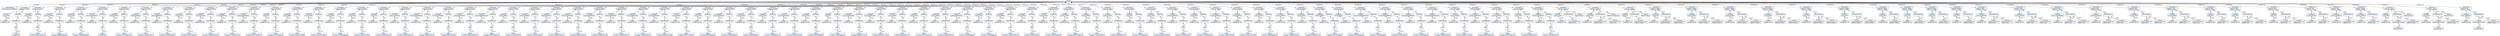 
    digraph textX {
    fontname = "Bitstream Vera Sans"
    fontsize = 8
    node[
        shape=record,
        style=filled,
        fillcolor=aliceblue
    ]
    nodesep = 0.3
    edge[dir=black,arrowtail=empty]


130477961333824 -> 130477961339776 [label="statements:0" arrowtail=diamond dir=both]
130477961339776[label="{:ImportStatement|+module_name:str='StdBuiltins'\l}"]
130477961333824 -> 130477961334592 [label="statements:1" arrowtail=diamond dir=both]
130477961334592 -> 130477961343520 [label="id" arrowtail=diamond dir=both]
130477961343520 -> 130477961343280 [label="qualifier" arrowtail=diamond dir=both]
130477961343280[label="{:Qualifier|+qualifier:str='Std'\l}"]
130477961343520[label="{:QualifiedId|+id:str='Half'\l}"]
130477961334592 -> 130477961343232 [label="expr" arrowtail=diamond dir=both]
130477961343232 -> 130477961346016 [label="expr" arrowtail=diamond dir=both]
130477961346016 -> 130477961341024 [label="expr" arrowtail=diamond dir=both]
130477961341024 -> 130477961337904 [label="constant" arrowtail=diamond dir=both]
130477961337904[label="{:Constant|+val:float=0.05\l}"]
130477961341024[label="{:Term|}"]
130477961346016[label="{:TermExpression|}"]
130477961343232[label="{:Expression|}"]
130477961334592[label="{:LetStatement|+rtype:str='Number'\l}"]
130477961333824 -> 130477961343856 [label="statements:2" arrowtail=diamond dir=both]
130477961343856 -> 130477961342080 [label="id" arrowtail=diamond dir=both]
130477961342080 -> 130477961337088 [label="qualifier" arrowtail=diamond dir=both]
130477961337088[label="{:Qualifier|+qualifier:str='Std'\l}"]
130477961342080[label="{:QualifiedId|+id:str='Third'\l}"]
130477961343856 -> 130477961337856 [label="expr" arrowtail=diamond dir=both]
130477961337856 -> 130477961334544 [label="expr" arrowtail=diamond dir=both]
130477961334544 -> 130477961336800 [label="expr" arrowtail=diamond dir=both]
130477961336800 -> 130477961335792 [label="constant" arrowtail=diamond dir=both]
130477961335792[label="{:Constant|+val:float=0.3333333333333333\l}"]
130477961336800[label="{:Term|}"]
130477961334544[label="{:TermExpression|}"]
130477961337856[label="{:Expression|}"]
130477961343856[label="{:LetStatement|+rtype:str='Number'\l}"]
130477961333824 -> 130477961345968 [label="statements:3" arrowtail=diamond dir=both]
130477961345968 -> 130477961336608 [label="id" arrowtail=diamond dir=both]
130477961336608 -> 130477961335456 [label="qualifier" arrowtail=diamond dir=both]
130477961335456[label="{:Qualifier|+qualifier:str='Std'\l}"]
130477961336608[label="{:QualifiedId|+id:str='TwoThirds'\l}"]
130477961345968 -> 130477961345728 [label="expr" arrowtail=diamond dir=both]
130477961345728 -> 130477961333104 [label="expr" arrowtail=diamond dir=both]
130477961333104 -> 130477961338720 [label="expr" arrowtail=diamond dir=both]
130477961338720 -> 130477961342272 [label="constant" arrowtail=diamond dir=both]
130477961342272[label="{:Constant|+val:float=0.6666666666666666\l}"]
130477961338720[label="{:Term|}"]
130477961333104[label="{:TermExpression|}"]
130477961345728[label="{:Expression|}"]
130477961345968[label="{:LetStatement|+rtype:str='Number'\l}"]
130477961333824 -> 130477961334496 [label="statements:4" arrowtail=diamond dir=both]
130477961334496 -> 130477961333968 [label="id" arrowtail=diamond dir=both]
130477961333968 -> 130477961334352 [label="qualifier" arrowtail=diamond dir=both]
130477961334352[label="{:Qualifier|+qualifier:str='Std'\l}"]
130477961333968[label="{:QualifiedId|+id:str='Sixth'\l}"]
130477961334496 -> 130477961334400 [label="expr" arrowtail=diamond dir=both]
130477961334400 -> 130477961334832 [label="expr" arrowtail=diamond dir=both]
130477961334832 -> 130477961342608 [label="expr" arrowtail=diamond dir=both]
130477961342608 -> 130477961342992 [label="constant" arrowtail=diamond dir=both]
130477961342992[label="{:Constant|+val:float=0.16666666666666666\l}"]
130477961342608[label="{:Term|}"]
130477961334832[label="{:TermExpression|}"]
130477961334400[label="{:Expression|}"]
130477961334496[label="{:LetStatement|+rtype:str='Number'\l}"]
130477961333824 -> 130477961334208 [label="statements:5" arrowtail=diamond dir=both]
130477961334208 -> 130477961334640 [label="id" arrowtail=diamond dir=both]
130477961334640 -> 130477961335984 [label="qualifier" arrowtail=diamond dir=both]
130477961335984[label="{:Qualifier|+qualifier:str='Std'\l}"]
130477961334640[label="{:QualifiedId|+id:str='ThreeQuarters'\l}"]
130477961334208 -> 130477961344000 [label="expr" arrowtail=diamond dir=both]
130477961344000 -> 130477961343712 [label="expr" arrowtail=diamond dir=both]
130477961343712 -> 130477961344048 [label="expr" arrowtail=diamond dir=both]
130477961344048 -> 130477961337232 [label="constant" arrowtail=diamond dir=both]
130477961337232[label="{:Constant|+val:float=0.75\l}"]
130477961344048[label="{:Term|}"]
130477961343712[label="{:TermExpression|}"]
130477961344000[label="{:Expression|}"]
130477961334208[label="{:LetStatement|+rtype:str='Number'\l}"]
130477961333824 -> 130477961334736 [label="statements:6" arrowtail=diamond dir=both]
130477961334736 -> 130477961335648 [label="id" arrowtail=diamond dir=both]
130477961335648 -> 130477961336272 [label="qualifier" arrowtail=diamond dir=both]
130477961336272[label="{:Qualifier|+qualifier:str='Std'\l}"]
130477961335648[label="{:QualifiedId|+id:str='RootTwo'\l}"]
130477961334736 -> 130477961336320 [label="expr" arrowtail=diamond dir=both]
130477961336320 -> 130477961337280 [label="expr" arrowtail=diamond dir=both]
130477961337280 -> 130477961338048 [label="expr" arrowtail=diamond dir=both]
130477961338048 -> 130477961346496 [label="constant" arrowtail=diamond dir=both]
130477961346496[label="{:Constant|+val:float=1.4142135623730951\l}"]
130477961338048[label="{:Term|}"]
130477961337280[label="{:TermExpression|}"]
130477961336320[label="{:Expression|}"]
130477961334736[label="{:LetStatement|+rtype:str='Number'\l}"]
130477961333824 -> 130477961343760 [label="statements:7" arrowtail=diamond dir=both]
130477961343760 -> 130477961337472 [label="id" arrowtail=diamond dir=both]
130477961337472 -> 130477961338528 [label="qualifier" arrowtail=diamond dir=both]
130477961338528[label="{:Qualifier|+qualifier:str='Std'\l}"]
130477961337472[label="{:QualifiedId|+id:str='RootThree'\l}"]
130477961343760 -> 130477961338768 [label="expr" arrowtail=diamond dir=both]
130477961338768 -> 130477961339968 [label="expr" arrowtail=diamond dir=both]
130477961339968 -> 130477961333056 [label="expr" arrowtail=diamond dir=both]
130477961333056 -> 130477961336656 [label="constant" arrowtail=diamond dir=both]
130477961336656[label="{:Constant|+val:float=1.7320508075688772\l}"]
130477961333056[label="{:Term|}"]
130477961339968[label="{:TermExpression|}"]
130477961338768[label="{:Expression|}"]
130477961343760[label="{:LetStatement|+rtype:str='Number'\l}"]
130477961333824 -> 130477961346160 [label="statements:8" arrowtail=diamond dir=both]
130477961346160 -> 130477961333584 [label="id" arrowtail=diamond dir=both]
130477961333584 -> 130477961341456 [label="qualifier" arrowtail=diamond dir=both]
130477961341456[label="{:Qualifier|+qualifier:str='Std'\l}"]
130477961333584[label="{:QualifiedId|+id:str='HalfRootTwo'\l}"]
130477961346160 -> 130477961344384 [label="expr" arrowtail=diamond dir=both]
130477961344384 -> 130477961332576 [label="expr" arrowtail=diamond dir=both]
130477961332576 -> 130477961343040 [label="expr" arrowtail=diamond dir=both]
130477961343040 -> 130477961344288 [label="constant" arrowtail=diamond dir=both]
130477961344288[label="{:Constant|+val:float=0.7071067811865476\l}"]
130477961343040[label="{:Term|}"]
130477961332576[label="{:TermExpression|}"]
130477961344384[label="{:Expression|}"]
130477961346160[label="{:LetStatement|+rtype:str='Number'\l}"]
130477961333824 -> 130477961334976 [label="statements:9" arrowtail=diamond dir=both]
130477961334976 -> 130477961345584 [label="id" arrowtail=diamond dir=both]
130477961345584 -> 130477961346448 [label="qualifier" arrowtail=diamond dir=both]
130477961346448[label="{:Qualifier|+qualifier:str='Std'\l}"]
130477961345584[label="{:QualifiedId|+id:str='LnTwo'\l}"]
130477961334976 -> 130477961346304 [label="expr" arrowtail=diamond dir=both]
130477961346304 -> 130477959529664 [label="expr" arrowtail=diamond dir=both]
130477959529664 -> 130477959529376 [label="expr" arrowtail=diamond dir=both]
130477959529376 -> 130477959529760 [label="constant" arrowtail=diamond dir=both]
130477959529760[label="{:Constant|+val:float=0.6931471805599453\l}"]
130477959529376[label="{:Term|}"]
130477959529664[label="{:TermExpression|}"]
130477961346304[label="{:Expression|}"]
130477961334976[label="{:LetStatement|+rtype:str='Number'\l}"]
130477961333824 -> 130477961341744 [label="statements:10" arrowtail=diamond dir=both]
130477961341744 -> 130477959528560 [label="id" arrowtail=diamond dir=both]
130477959528560 -> 130477959529520 [label="qualifier" arrowtail=diamond dir=both]
130477959529520[label="{:Qualifier|+qualifier:str='Std'\l}"]
130477959528560[label="{:QualifiedId|+id:str='LnLnTwo'\l}"]
130477961341744 -> 130477959529472 [label="expr" arrowtail=diamond dir=both]
130477959529472 -> 130477959530864 [label="expr" arrowtail=diamond dir=both]
130477959530864 -> 130477959531680 [label="expr" arrowtail=diamond dir=both]
130477959531680 -> 130477959528800 [label="constant" arrowtail=diamond dir=both]
130477959528800[label="{:Constant|+val:float=-0.36651292058166435\l}"]
130477959531680[label="{:Term|}"]
130477959530864[label="{:TermExpression|}"]
130477959529472[label="{:Expression|}"]
130477961341744[label="{:LetStatement|+rtype:str='Number'\l}"]
130477961333824 -> 130477961345776 [label="statements:11" arrowtail=diamond dir=both]
130477961345776 -> 130477959532016 [label="id" arrowtail=diamond dir=both]
130477959532016 -> 130477959528944 [label="qualifier" arrowtail=diamond dir=both]
130477959528944[label="{:Qualifier|+qualifier:str='Std'\l}"]
130477959532016[label="{:QualifiedId|+id:str='RootLnFour'\l}"]
130477961345776 -> 130477959528896 [label="expr" arrowtail=diamond dir=both]
130477959528896 -> 130477959530480 [label="expr" arrowtail=diamond dir=both]
130477959530480 -> 130477959532784 [label="expr" arrowtail=diamond dir=both]
130477959532784 -> 130477959532592 [label="constant" arrowtail=diamond dir=both]
130477959532592[label="{:Constant|+val:float=1.1774100225154747\l}"]
130477959532784[label="{:Term|}"]
130477959530480[label="{:TermExpression|}"]
130477959528896[label="{:Expression|}"]
130477961345776[label="{:LetStatement|+rtype:str='Number'\l}"]
130477961333824 -> 130477959530816 [label="statements:12" arrowtail=diamond dir=both]
130477959530816 -> 130477959529712 [label="id" arrowtail=diamond dir=both]
130477959529712 -> 130477959533072 [label="qualifier" arrowtail=diamond dir=both]
130477959533072[label="{:Qualifier|+qualifier:str='Std'\l}"]
130477959529712[label="{:QualifiedId|+id:str='OneDivRootTwo'\l}"]
130477959530816 -> 130477959532736 [label="expr" arrowtail=diamond dir=both]
130477959532736 -> 130477959533264 [label="expr" arrowtail=diamond dir=both]
130477959533264 -> 130477959533408 [label="expr" arrowtail=diamond dir=both]
130477959533408 -> 130477959533504 [label="constant" arrowtail=diamond dir=both]
130477959533504[label="{:Constant|+val:float=0.7071067811865476\l}"]
130477959533408[label="{:Term|}"]
130477959533264[label="{:TermExpression|}"]
130477959532736[label="{:Expression|}"]
130477959530816[label="{:LetStatement|+rtype:str='Number'\l}"]
130477961333824 -> 130477959532544 [label="statements:13" arrowtail=diamond dir=both]
130477959532544 -> 130477959533360 [label="id" arrowtail=diamond dir=both]
130477959533360 -> 130477959533648 [label="qualifier" arrowtail=diamond dir=both]
130477959533648[label="{:Qualifier|+qualifier:str='Std'\l}"]
130477959533360[label="{:QualifiedId|+id:str='Pi'\l}"]
130477959532544 -> 130477959533600 [label="expr" arrowtail=diamond dir=both]
130477959533600 -> 130477959533840 [label="expr" arrowtail=diamond dir=both]
130477959533840 -> 130477959533984 [label="expr" arrowtail=diamond dir=both]
130477959533984 -> 130477959534080 [label="constant" arrowtail=diamond dir=both]
130477959534080[label="{:Constant|+val:float=3.141592653589793\l}"]
130477959533984[label="{:Term|}"]
130477959533840[label="{:TermExpression|}"]
130477959533600[label="{:Expression|}"]
130477959532544[label="{:LetStatement|+rtype:str='Number'\l}"]
130477961333824 -> 130477959533216 [label="statements:14" arrowtail=diamond dir=both]
130477959533216 -> 130477959533936 [label="id" arrowtail=diamond dir=both]
130477959533936 -> 130477959534224 [label="qualifier" arrowtail=diamond dir=both]
130477959534224[label="{:Qualifier|+qualifier:str='Std'\l}"]
130477959533936[label="{:QualifiedId|+id:str='HalfPi'\l}"]
130477959533216 -> 130477959534176 [label="expr" arrowtail=diamond dir=both]
130477959534176 -> 130477959534416 [label="expr" arrowtail=diamond dir=both]
130477959534416 -> 130477959534560 [label="expr" arrowtail=diamond dir=both]
130477959534560 -> 130477959534656 [label="constant" arrowtail=diamond dir=both]
130477959534656[label="{:Constant|+val:float=1.5707963267948966\l}"]
130477959534560[label="{:Term|}"]
130477959534416[label="{:TermExpression|}"]
130477959534176[label="{:Expression|}"]
130477959533216[label="{:LetStatement|+rtype:str='Number'\l}"]
130477961333824 -> 130477959533792 [label="statements:15" arrowtail=diamond dir=both]
130477959533792 -> 130477959534512 [label="id" arrowtail=diamond dir=both]
130477959534512 -> 130477959534800 [label="qualifier" arrowtail=diamond dir=both]
130477959534800[label="{:Qualifier|+qualifier:str='Std'\l}"]
130477959534512[label="{:QualifiedId|+id:str='ThirdPi'\l}"]
130477959533792 -> 130477959534752 [label="expr" arrowtail=diamond dir=both]
130477959534752 -> 130477959534992 [label="expr" arrowtail=diamond dir=both]
130477959534992 -> 130477959535136 [label="expr" arrowtail=diamond dir=both]
130477959535136 -> 130477959535232 [label="constant" arrowtail=diamond dir=both]
130477959535232[label="{:Constant|+val:float=1.0471975511965979\l}"]
130477959535136[label="{:Term|}"]
130477959534992[label="{:TermExpression|}"]
130477959534752[label="{:Expression|}"]
130477959533792[label="{:LetStatement|+rtype:str='Number'\l}"]
130477961333824 -> 130477959534368 [label="statements:16" arrowtail=diamond dir=both]
130477959534368 -> 130477959535088 [label="id" arrowtail=diamond dir=both]
130477959535088 -> 130477959535376 [label="qualifier" arrowtail=diamond dir=both]
130477959535376[label="{:Qualifier|+qualifier:str='Std'\l}"]
130477959535088[label="{:QualifiedId|+id:str='SixthPi'\l}"]
130477959534368 -> 130477959535328 [label="expr" arrowtail=diamond dir=both]
130477959535328 -> 130477959535568 [label="expr" arrowtail=diamond dir=both]
130477959535568 -> 130477959535712 [label="expr" arrowtail=diamond dir=both]
130477959535712 -> 130477959535808 [label="constant" arrowtail=diamond dir=both]
130477959535808[label="{:Constant|+val:float=0.5235987755982989\l}"]
130477959535712[label="{:Term|}"]
130477959535568[label="{:TermExpression|}"]
130477959535328[label="{:Expression|}"]
130477959534368[label="{:LetStatement|+rtype:str='Number'\l}"]
130477961333824 -> 130477959534944 [label="statements:17" arrowtail=diamond dir=both]
130477959534944 -> 130477959535664 [label="id" arrowtail=diamond dir=both]
130477959535664 -> 130477959535952 [label="qualifier" arrowtail=diamond dir=both]
130477959535952[label="{:Qualifier|+qualifier:str='Std'\l}"]
130477959535664[label="{:QualifiedId|+id:str='TwoPi'\l}"]
130477959534944 -> 130477959535904 [label="expr" arrowtail=diamond dir=both]
130477959535904 -> 130477959536144 [label="expr" arrowtail=diamond dir=both]
130477959536144 -> 130477959536288 [label="expr" arrowtail=diamond dir=both]
130477959536288 -> 130477959536384 [label="constant" arrowtail=diamond dir=both]
130477959536384[label="{:Constant|+val:float=6.283185307179586\l}"]
130477959536288[label="{:Term|}"]
130477959536144[label="{:TermExpression|}"]
130477959535904[label="{:Expression|}"]
130477959534944[label="{:LetStatement|+rtype:str='Number'\l}"]
130477961333824 -> 130477959535520 [label="statements:18" arrowtail=diamond dir=both]
130477959535520 -> 130477959536240 [label="id" arrowtail=diamond dir=both]
130477959536240 -> 130477959536528 [label="qualifier" arrowtail=diamond dir=both]
130477959536528[label="{:Qualifier|+qualifier:str='Std'\l}"]
130477959536240[label="{:QualifiedId|+id:str='Tau'\l}"]
130477959535520 -> 130477959536480 [label="expr" arrowtail=diamond dir=both]
130477959536480 -> 130477959536720 [label="expr" arrowtail=diamond dir=both]
130477959536720 -> 130477959536864 [label="expr" arrowtail=diamond dir=both]
130477959536864 -> 130477959536960 [label="constant" arrowtail=diamond dir=both]
130477959536960[label="{:Constant|+val:float=6.283185307179586\l}"]
130477959536864[label="{:Term|}"]
130477959536720[label="{:TermExpression|}"]
130477959536480[label="{:Expression|}"]
130477959535520[label="{:LetStatement|+rtype:str='Number'\l}"]
130477961333824 -> 130477959536096 [label="statements:19" arrowtail=diamond dir=both]
130477959536096 -> 130477959536816 [label="id" arrowtail=diamond dir=both]
130477959536816 -> 130477959537104 [label="qualifier" arrowtail=diamond dir=both]
130477959537104[label="{:Qualifier|+qualifier:str='Std'\l}"]
130477959536816[label="{:QualifiedId|+id:str='TwoThirdsPi'\l}"]
130477959536096 -> 130477959537056 [label="expr" arrowtail=diamond dir=both]
130477959537056 -> 130477959537296 [label="expr" arrowtail=diamond dir=both]
130477959537296 -> 130477959537440 [label="expr" arrowtail=diamond dir=both]
130477959537440 -> 130477959537536 [label="constant" arrowtail=diamond dir=both]
130477959537536[label="{:Constant|+val:float=2.0943951023931957\l}"]
130477959537440[label="{:Term|}"]
130477959537296[label="{:TermExpression|}"]
130477959537056[label="{:Expression|}"]
130477959536096[label="{:LetStatement|+rtype:str='Number'\l}"]
130477961333824 -> 130477959536672 [label="statements:20" arrowtail=diamond dir=both]
130477959536672 -> 130477959537392 [label="id" arrowtail=diamond dir=both]
130477959537392 -> 130477959537680 [label="qualifier" arrowtail=diamond dir=both]
130477959537680[label="{:Qualifier|+qualifier:str='Std'\l}"]
130477959537392[label="{:QualifiedId|+id:str='ThreeQuartersPi'\l}"]
130477959536672 -> 130477959537632 [label="expr" arrowtail=diamond dir=both]
130477959537632 -> 130477959537872 [label="expr" arrowtail=diamond dir=both]
130477959537872 -> 130477959538016 [label="expr" arrowtail=diamond dir=both]
130477959538016 -> 130477959538112 [label="constant" arrowtail=diamond dir=both]
130477959538112[label="{:Constant|+val:float=2.356194490192345\l}"]
130477959538016[label="{:Term|}"]
130477959537872[label="{:TermExpression|}"]
130477959537632[label="{:Expression|}"]
130477959536672[label="{:LetStatement|+rtype:str='Number'\l}"]
130477961333824 -> 130477959537248 [label="statements:21" arrowtail=diamond dir=both]
130477959537248 -> 130477959537968 [label="id" arrowtail=diamond dir=both]
130477959537968 -> 130477959538256 [label="qualifier" arrowtail=diamond dir=both]
130477959538256[label="{:Qualifier|+qualifier:str='Std'\l}"]
130477959537968[label="{:QualifiedId|+id:str='FourThirdsPi'\l}"]
130477959537248 -> 130477959538208 [label="expr" arrowtail=diamond dir=both]
130477959538208 -> 130477959538448 [label="expr" arrowtail=diamond dir=both]
130477959538448 -> 130477959538592 [label="expr" arrowtail=diamond dir=both]
130477959538592 -> 130477959538688 [label="constant" arrowtail=diamond dir=both]
130477959538688[label="{:Constant|+val:float=4.188790204786391\l}"]
130477959538592[label="{:Term|}"]
130477959538448[label="{:TermExpression|}"]
130477959538208[label="{:Expression|}"]
130477959537248[label="{:LetStatement|+rtype:str='Number'\l}"]
130477961333824 -> 130477959537824 [label="statements:22" arrowtail=diamond dir=both]
130477959537824 -> 130477959538544 [label="id" arrowtail=diamond dir=both]
130477959538544 -> 130477959538832 [label="qualifier" arrowtail=diamond dir=both]
130477959538832[label="{:Qualifier|+qualifier:str='Std'\l}"]
130477959538544[label="{:QualifiedId|+id:str='OneDivTwoPi'\l}"]
130477959537824 -> 130477959538784 [label="expr" arrowtail=diamond dir=both]
130477959538784 -> 130477959539024 [label="expr" arrowtail=diamond dir=both]
130477959539024 -> 130477959539168 [label="expr" arrowtail=diamond dir=both]
130477959539168 -> 130477959539264 [label="constant" arrowtail=diamond dir=both]
130477959539264[label="{:Constant|+val:float=0.15915494309189535\l}"]
130477959539168[label="{:Term|}"]
130477959539024[label="{:TermExpression|}"]
130477959538784[label="{:Expression|}"]
130477959537824[label="{:LetStatement|+rtype:str='Number'\l}"]
130477961333824 -> 130477959538400 [label="statements:23" arrowtail=diamond dir=both]
130477959538400 -> 130477959539120 [label="id" arrowtail=diamond dir=both]
130477959539120 -> 130477959539408 [label="qualifier" arrowtail=diamond dir=both]
130477959539408[label="{:Qualifier|+qualifier:str='Std'\l}"]
130477959539120[label="{:QualifiedId|+id:str='OneDivRootTwoPi'\l}"]
130477959538400 -> 130477959539360 [label="expr" arrowtail=diamond dir=both]
130477959539360 -> 130477959539600 [label="expr" arrowtail=diamond dir=both]
130477959539600 -> 130477959539744 [label="expr" arrowtail=diamond dir=both]
130477959539744 -> 130477959539840 [label="constant" arrowtail=diamond dir=both]
130477959539840[label="{:Constant|+val:float=0.3989422804014327\l}"]
130477959539744[label="{:Term|}"]
130477959539600[label="{:TermExpression|}"]
130477959539360[label="{:Expression|}"]
130477959538400[label="{:LetStatement|+rtype:str='Number'\l}"]
130477961333824 -> 130477959538976 [label="statements:24" arrowtail=diamond dir=both]
130477959538976 -> 130477959539696 [label="id" arrowtail=diamond dir=both]
130477959539696 -> 130477959539984 [label="qualifier" arrowtail=diamond dir=both]
130477959539984[label="{:Qualifier|+qualifier:str='Std'\l}"]
130477959539696[label="{:QualifiedId|+id:str='RootPi'\l}"]
130477959538976 -> 130477959539936 [label="expr" arrowtail=diamond dir=both]
130477959539936 -> 130477959540176 [label="expr" arrowtail=diamond dir=both]
130477959540176 -> 130477959540320 [label="expr" arrowtail=diamond dir=both]
130477959540320 -> 130477959540416 [label="constant" arrowtail=diamond dir=both]
130477959540416[label="{:Constant|+val:float=1.772453850905516\l}"]
130477959540320[label="{:Term|}"]
130477959540176[label="{:TermExpression|}"]
130477959539936[label="{:Expression|}"]
130477959538976[label="{:LetStatement|+rtype:str='Number'\l}"]
130477961333824 -> 130477959539552 [label="statements:25" arrowtail=diamond dir=both]
130477959539552 -> 130477959540272 [label="id" arrowtail=diamond dir=both]
130477959540272 -> 130477959540560 [label="qualifier" arrowtail=diamond dir=both]
130477959540560[label="{:Qualifier|+qualifier:str='Std'\l}"]
130477959540272[label="{:QualifiedId|+id:str='RootHalfPi'\l}"]
130477959539552 -> 130477959540512 [label="expr" arrowtail=diamond dir=both]
130477959540512 -> 130477959540752 [label="expr" arrowtail=diamond dir=both]
130477959540752 -> 130477959540896 [label="expr" arrowtail=diamond dir=both]
130477959540896 -> 130477959540992 [label="constant" arrowtail=diamond dir=both]
130477959540992[label="{:Constant|+val:float=1.2533141373155003\l}"]
130477959540896[label="{:Term|}"]
130477959540752[label="{:TermExpression|}"]
130477959540512[label="{:Expression|}"]
130477959539552[label="{:LetStatement|+rtype:str='Number'\l}"]
130477961333824 -> 130477959540128 [label="statements:26" arrowtail=diamond dir=both]
130477959540128 -> 130477959540848 [label="id" arrowtail=diamond dir=both]
130477959540848 -> 130477959541136 [label="qualifier" arrowtail=diamond dir=both]
130477959541136[label="{:Qualifier|+qualifier:str='Std'\l}"]
130477959540848[label="{:QualifiedId|+id:str='RootTwoPi'\l}"]
130477959540128 -> 130477959541088 [label="expr" arrowtail=diamond dir=both]
130477959541088 -> 130477959541328 [label="expr" arrowtail=diamond dir=both]
130477959541328 -> 130477959541472 [label="expr" arrowtail=diamond dir=both]
130477959541472 -> 130477959541568 [label="constant" arrowtail=diamond dir=both]
130477959541568[label="{:Constant|+val:float=2.5066282746310007\l}"]
130477959541472[label="{:Term|}"]
130477959541328[label="{:TermExpression|}"]
130477959541088[label="{:Expression|}"]
130477959540128[label="{:LetStatement|+rtype:str='Number'\l}"]
130477961333824 -> 130477959540704 [label="statements:27" arrowtail=diamond dir=both]
130477959540704 -> 130477959541424 [label="id" arrowtail=diamond dir=both]
130477959541424 -> 130477959541712 [label="qualifier" arrowtail=diamond dir=both]
130477959541712[label="{:Qualifier|+qualifier:str='Std'\l}"]
130477959541424[label="{:QualifiedId|+id:str='LogRootTwoPi'\l}"]
130477959540704 -> 130477959541664 [label="expr" arrowtail=diamond dir=both]
130477959541664 -> 130477959541904 [label="expr" arrowtail=diamond dir=both]
130477959541904 -> 130477959542048 [label="expr" arrowtail=diamond dir=both]
130477959542048 -> 130477959542144 [label="constant" arrowtail=diamond dir=both]
130477959542144[label="{:Constant|+val:float=0.9189385332046728\l}"]
130477959542048[label="{:Term|}"]
130477959541904[label="{:TermExpression|}"]
130477959541664[label="{:Expression|}"]
130477959540704[label="{:LetStatement|+rtype:str='Number'\l}"]
130477961333824 -> 130477959541280 [label="statements:28" arrowtail=diamond dir=both]
130477959541280 -> 130477959542000 [label="id" arrowtail=diamond dir=both]
130477959542000 -> 130477959542288 [label="qualifier" arrowtail=diamond dir=both]
130477959542288[label="{:Qualifier|+qualifier:str='Std'\l}"]
130477959542000[label="{:QualifiedId|+id:str='OneDivRootPi'\l}"]
130477959541280 -> 130477959542240 [label="expr" arrowtail=diamond dir=both]
130477959542240 -> 130477959542480 [label="expr" arrowtail=diamond dir=both]
130477959542480 -> 130477959542624 [label="expr" arrowtail=diamond dir=both]
130477959542624 -> 130477959542720 [label="constant" arrowtail=diamond dir=both]
130477959542720[label="{:Constant|+val:float=0.5641895835477563\l}"]
130477959542624[label="{:Term|}"]
130477959542480[label="{:TermExpression|}"]
130477959542240[label="{:Expression|}"]
130477959541280[label="{:LetStatement|+rtype:str='Number'\l}"]
130477961333824 -> 130477959541856 [label="statements:29" arrowtail=diamond dir=both]
130477959541856 -> 130477959542576 [label="id" arrowtail=diamond dir=both]
130477959542576 -> 130477959542864 [label="qualifier" arrowtail=diamond dir=both]
130477959542864[label="{:Qualifier|+qualifier:str='Std'\l}"]
130477959542576[label="{:QualifiedId|+id:str='RootOneDivPi'\l}"]
130477959541856 -> 130477959542816 [label="expr" arrowtail=diamond dir=both]
130477959542816 -> 130477959543056 [label="expr" arrowtail=diamond dir=both]
130477959543056 -> 130477959543200 [label="expr" arrowtail=diamond dir=both]
130477959543200 -> 130477959543296 [label="constant" arrowtail=diamond dir=both]
130477959543296[label="{:Constant|+val:float=0.5641895835477563\l}"]
130477959543200[label="{:Term|}"]
130477959543056[label="{:TermExpression|}"]
130477959542816[label="{:Expression|}"]
130477959541856[label="{:LetStatement|+rtype:str='Number'\l}"]
130477961333824 -> 130477959542432 [label="statements:30" arrowtail=diamond dir=both]
130477959542432 -> 130477959543152 [label="id" arrowtail=diamond dir=both]
130477959543152 -> 130477959543440 [label="qualifier" arrowtail=diamond dir=both]
130477959543440[label="{:Qualifier|+qualifier:str='Std'\l}"]
130477959543152[label="{:QualifiedId|+id:str='PiMinusThree'\l}"]
130477959542432 -> 130477959543392 [label="expr" arrowtail=diamond dir=both]
130477959543392 -> 130477959543632 [label="expr" arrowtail=diamond dir=both]
130477959543632 -> 130477959543776 [label="expr" arrowtail=diamond dir=both]
130477959543776 -> 130477959543872 [label="constant" arrowtail=diamond dir=both]
130477959543872[label="{:Constant|+val:float=0.14159265358979323\l}"]
130477959543776[label="{:Term|}"]
130477959543632[label="{:TermExpression|}"]
130477959543392[label="{:Expression|}"]
130477959542432[label="{:LetStatement|+rtype:str='Number'\l}"]
130477961333824 -> 130477959543008 [label="statements:31" arrowtail=diamond dir=both]
130477959543008 -> 130477959543728 [label="id" arrowtail=diamond dir=both]
130477959543728 -> 130477959544016 [label="qualifier" arrowtail=diamond dir=both]
130477959544016[label="{:Qualifier|+qualifier:str='Std'\l}"]
130477959543728[label="{:QualifiedId|+id:str='FourMinusPi'\l}"]
130477959543008 -> 130477959543968 [label="expr" arrowtail=diamond dir=both]
130477959543968 -> 130477959544208 [label="expr" arrowtail=diamond dir=both]
130477959544208 -> 130477959544352 [label="expr" arrowtail=diamond dir=both]
130477959544352 -> 130477959544448 [label="constant" arrowtail=diamond dir=both]
130477959544448[label="{:Constant|+val:float=0.8584073464102068\l}"]
130477959544352[label="{:Term|}"]
130477959544208[label="{:TermExpression|}"]
130477959543968[label="{:Expression|}"]
130477959543008[label="{:LetStatement|+rtype:str='Number'\l}"]
130477961333824 -> 130477959543584 [label="statements:32" arrowtail=diamond dir=both]
130477959543584 -> 130477959544304 [label="id" arrowtail=diamond dir=both]
130477959544304 -> 130477959544592 [label="qualifier" arrowtail=diamond dir=both]
130477959544592[label="{:Qualifier|+qualifier:str='Std'\l}"]
130477959544304[label="{:QualifiedId|+id:str='PiPowE'\l}"]
130477959543584 -> 130477959544544 [label="expr" arrowtail=diamond dir=both]
130477959544544 -> 130477959544784 [label="expr" arrowtail=diamond dir=both]
130477959544784 -> 130477960265888 [label="expr" arrowtail=diamond dir=both]
130477960265888 -> 130477960265984 [label="constant" arrowtail=diamond dir=both]
130477960265984[label="{:Constant|+val:float=22.459157718361045\l}"]
130477960265888[label="{:Term|}"]
130477959544784[label="{:TermExpression|}"]
130477959544544[label="{:Expression|}"]
130477959543584[label="{:LetStatement|+rtype:str='Number'\l}"]
130477961333824 -> 130477959544160 [label="statements:33" arrowtail=diamond dir=both]
130477959544160 -> 130477960265840 [label="id" arrowtail=diamond dir=both]
130477960265840 -> 130477960266128 [label="qualifier" arrowtail=diamond dir=both]
130477960266128[label="{:Qualifier|+qualifier:str='Std'\l}"]
130477960265840[label="{:QualifiedId|+id:str='PiSqr'\l}"]
130477959544160 -> 130477960266080 [label="expr" arrowtail=diamond dir=both]
130477960266080 -> 130477960266320 [label="expr" arrowtail=diamond dir=both]
130477960266320 -> 130477960266464 [label="expr" arrowtail=diamond dir=both]
130477960266464 -> 130477960266560 [label="constant" arrowtail=diamond dir=both]
130477960266560[label="{:Constant|+val:float=9.869604401089358\l}"]
130477960266464[label="{:Term|}"]
130477960266320[label="{:TermExpression|}"]
130477960266080[label="{:Expression|}"]
130477959544160[label="{:LetStatement|+rtype:str='Number'\l}"]
130477961333824 -> 130477959544736 [label="statements:34" arrowtail=diamond dir=both]
130477959544736 -> 130477960266416 [label="id" arrowtail=diamond dir=both]
130477960266416 -> 130477960266704 [label="qualifier" arrowtail=diamond dir=both]
130477960266704[label="{:Qualifier|+qualifier:str='Std'\l}"]
130477960266416[label="{:QualifiedId|+id:str='PiSqrDivSix'\l}"]
130477959544736 -> 130477960266656 [label="expr" arrowtail=diamond dir=both]
130477960266656 -> 130477960266896 [label="expr" arrowtail=diamond dir=both]
130477960266896 -> 130477960267040 [label="expr" arrowtail=diamond dir=both]
130477960267040 -> 130477960267136 [label="constant" arrowtail=diamond dir=both]
130477960267136[label="{:Constant|+val:float=1.6449340668482264\l}"]
130477960267040[label="{:Term|}"]
130477960266896[label="{:TermExpression|}"]
130477960266656[label="{:Expression|}"]
130477959544736[label="{:LetStatement|+rtype:str='Number'\l}"]
130477961333824 -> 130477960266272 [label="statements:35" arrowtail=diamond dir=both]
130477960266272 -> 130477960266992 [label="id" arrowtail=diamond dir=both]
130477960266992 -> 130477960267280 [label="qualifier" arrowtail=diamond dir=both]
130477960267280[label="{:Qualifier|+qualifier:str='Std'\l}"]
130477960266992[label="{:QualifiedId|+id:str='PiCubed'\l}"]
130477960266272 -> 130477960267232 [label="expr" arrowtail=diamond dir=both]
130477960267232 -> 130477960267472 [label="expr" arrowtail=diamond dir=both]
130477960267472 -> 130477960267616 [label="expr" arrowtail=diamond dir=both]
130477960267616 -> 130477960267712 [label="constant" arrowtail=diamond dir=both]
130477960267712[label="{:Constant|+val:float=31.00627668029982\l}"]
130477960267616[label="{:Term|}"]
130477960267472[label="{:TermExpression|}"]
130477960267232[label="{:Expression|}"]
130477960266272[label="{:LetStatement|+rtype:str='Number'\l}"]
130477961333824 -> 130477960266848 [label="statements:36" arrowtail=diamond dir=both]
130477960266848 -> 130477960267568 [label="id" arrowtail=diamond dir=both]
130477960267568 -> 130477960267856 [label="qualifier" arrowtail=diamond dir=both]
130477960267856[label="{:Qualifier|+qualifier:str='Std'\l}"]
130477960267568[label="{:QualifiedId|+id:str='CbrtPi'\l}"]
130477960266848 -> 130477960267808 [label="expr" arrowtail=diamond dir=both]
130477960267808 -> 130477960268048 [label="expr" arrowtail=diamond dir=both]
130477960268048 -> 130477960268192 [label="expr" arrowtail=diamond dir=both]
130477960268192 -> 130477960268288 [label="constant" arrowtail=diamond dir=both]
130477960268288[label="{:Constant|+val:float=1.4645918875615234\l}"]
130477960268192[label="{:Term|}"]
130477960268048[label="{:TermExpression|}"]
130477960267808[label="{:Expression|}"]
130477960266848[label="{:LetStatement|+rtype:str='Number'\l}"]
130477961333824 -> 130477960267424 [label="statements:37" arrowtail=diamond dir=both]
130477960267424 -> 130477960268144 [label="id" arrowtail=diamond dir=both]
130477960268144 -> 130477960268432 [label="qualifier" arrowtail=diamond dir=both]
130477960268432[label="{:Qualifier|+qualifier:str='Std'\l}"]
130477960268144[label="{:QualifiedId|+id:str='OneDivCbrtPi'\l}"]
130477960267424 -> 130477960268384 [label="expr" arrowtail=diamond dir=both]
130477960268384 -> 130477960268624 [label="expr" arrowtail=diamond dir=both]
130477960268624 -> 130477960268768 [label="expr" arrowtail=diamond dir=both]
130477960268768 -> 130477960268864 [label="constant" arrowtail=diamond dir=both]
130477960268864[label="{:Constant|+val:float=0.6827840632552957\l}"]
130477960268768[label="{:Term|}"]
130477960268624[label="{:TermExpression|}"]
130477960268384[label="{:Expression|}"]
130477960267424[label="{:LetStatement|+rtype:str='Number'\l}"]
130477961333824 -> 130477960268000 [label="statements:38" arrowtail=diamond dir=both]
130477960268000 -> 130477960268720 [label="id" arrowtail=diamond dir=both]
130477960268720 -> 130477960269008 [label="qualifier" arrowtail=diamond dir=both]
130477960269008[label="{:Qualifier|+qualifier:str='Std'\l}"]
130477960268720[label="{:QualifiedId|+id:str='Log2E'\l}"]
130477960268000 -> 130477960268960 [label="expr" arrowtail=diamond dir=both]
130477960268960 -> 130477960269200 [label="expr" arrowtail=diamond dir=both]
130477960269200 -> 130477960269344 [label="expr" arrowtail=diamond dir=both]
130477960269344 -> 130477960269440 [label="constant" arrowtail=diamond dir=both]
130477960269440[label="{:Constant|+val:float=1.4426950408889634\l}"]
130477960269344[label="{:Term|}"]
130477960269200[label="{:TermExpression|}"]
130477960268960[label="{:Expression|}"]
130477960268000[label="{:LetStatement|+rtype:str='Number'\l}"]
130477961333824 -> 130477960268576 [label="statements:39" arrowtail=diamond dir=both]
130477960268576 -> 130477960269296 [label="id" arrowtail=diamond dir=both]
130477960269296 -> 130477960269584 [label="qualifier" arrowtail=diamond dir=both]
130477960269584[label="{:Qualifier|+qualifier:str='Std'\l}"]
130477960269296[label="{:QualifiedId|+id:str='E'\l}"]
130477960268576 -> 130477960269536 [label="expr" arrowtail=diamond dir=both]
130477960269536 -> 130477960269776 [label="expr" arrowtail=diamond dir=both]
130477960269776 -> 130477960269920 [label="expr" arrowtail=diamond dir=both]
130477960269920 -> 130477960270016 [label="constant" arrowtail=diamond dir=both]
130477960270016[label="{:Constant|+val:float=2.718281828459045\l}"]
130477960269920[label="{:Term|}"]
130477960269776[label="{:TermExpression|}"]
130477960269536[label="{:Expression|}"]
130477960268576[label="{:LetStatement|+rtype:str='Number'\l}"]
130477961333824 -> 130477960269152 [label="statements:40" arrowtail=diamond dir=both]
130477960269152 -> 130477960269872 [label="id" arrowtail=diamond dir=both]
130477960269872 -> 130477960270160 [label="qualifier" arrowtail=diamond dir=both]
130477960270160[label="{:Qualifier|+qualifier:str='Std'\l}"]
130477960269872[label="{:QualifiedId|+id:str='ExpMinusHalf'\l}"]
130477960269152 -> 130477960270112 [label="expr" arrowtail=diamond dir=both]
130477960270112 -> 130477960270352 [label="expr" arrowtail=diamond dir=both]
130477960270352 -> 130477960270496 [label="expr" arrowtail=diamond dir=both]
130477960270496 -> 130477960270592 [label="constant" arrowtail=diamond dir=both]
130477960270592[label="{:Constant|+val:float=0.6065306597126334\l}"]
130477960270496[label="{:Term|}"]
130477960270352[label="{:TermExpression|}"]
130477960270112[label="{:Expression|}"]
130477960269152[label="{:LetStatement|+rtype:str='Number'\l}"]
130477961333824 -> 130477960269728 [label="statements:41" arrowtail=diamond dir=both]
130477960269728 -> 130477960270448 [label="id" arrowtail=diamond dir=both]
130477960270448 -> 130477960270736 [label="qualifier" arrowtail=diamond dir=both]
130477960270736[label="{:Qualifier|+qualifier:str='Std'\l}"]
130477960270448[label="{:QualifiedId|+id:str='ExpMinusOne'\l}"]
130477960269728 -> 130477960270688 [label="expr" arrowtail=diamond dir=both]
130477960270688 -> 130477960270928 [label="expr" arrowtail=diamond dir=both]
130477960270928 -> 130477960271072 [label="expr" arrowtail=diamond dir=both]
130477960271072 -> 130477960271168 [label="constant" arrowtail=diamond dir=both]
130477960271168[label="{:Constant|+val:float=0.36787944117144233\l}"]
130477960271072[label="{:Term|}"]
130477960270928[label="{:TermExpression|}"]
130477960270688[label="{:Expression|}"]
130477960269728[label="{:LetStatement|+rtype:str='Number'\l}"]
130477961333824 -> 130477960270304 [label="statements:42" arrowtail=diamond dir=both]
130477960270304 -> 130477960271024 [label="id" arrowtail=diamond dir=both]
130477960271024 -> 130477960271312 [label="qualifier" arrowtail=diamond dir=both]
130477960271312[label="{:Qualifier|+qualifier:str='Std'\l}"]
130477960271024[label="{:QualifiedId|+id:str='EPowPi'\l}"]
130477960270304 -> 130477960271264 [label="expr" arrowtail=diamond dir=both]
130477960271264 -> 130477960271504 [label="expr" arrowtail=diamond dir=both]
130477960271504 -> 130477960271648 [label="expr" arrowtail=diamond dir=both]
130477960271648 -> 130477960271744 [label="constant" arrowtail=diamond dir=both]
130477960271744[label="{:Constant|+val:float=23.14069263277927\l}"]
130477960271648[label="{:Term|}"]
130477960271504[label="{:TermExpression|}"]
130477960271264[label="{:Expression|}"]
130477960270304[label="{:LetStatement|+rtype:str='Number'\l}"]
130477961333824 -> 130477960270880 [label="statements:43" arrowtail=diamond dir=both]
130477960270880 -> 130477960271600 [label="id" arrowtail=diamond dir=both]
130477960271600 -> 130477960271888 [label="qualifier" arrowtail=diamond dir=both]
130477960271888[label="{:Qualifier|+qualifier:str='Std'\l}"]
130477960271600[label="{:QualifiedId|+id:str='RootE'\l}"]
130477960270880 -> 130477960271840 [label="expr" arrowtail=diamond dir=both]
130477960271840 -> 130477960272080 [label="expr" arrowtail=diamond dir=both]
130477960272080 -> 130477960272224 [label="expr" arrowtail=diamond dir=both]
130477960272224 -> 130477960272320 [label="constant" arrowtail=diamond dir=both]
130477960272320[label="{:Constant|+val:float=1.6487212707001282\l}"]
130477960272224[label="{:Term|}"]
130477960272080[label="{:TermExpression|}"]
130477960271840[label="{:Expression|}"]
130477960270880[label="{:LetStatement|+rtype:str='Number'\l}"]
130477961333824 -> 130477960271456 [label="statements:44" arrowtail=diamond dir=both]
130477960271456 -> 130477960272176 [label="id" arrowtail=diamond dir=both]
130477960272176 -> 130477960272464 [label="qualifier" arrowtail=diamond dir=both]
130477960272464[label="{:Qualifier|+qualifier:str='Std'\l}"]
130477960272176[label="{:QualifiedId|+id:str='Log10E'\l}"]
130477960271456 -> 130477960272416 [label="expr" arrowtail=diamond dir=both]
130477960272416 -> 130477960272656 [label="expr" arrowtail=diamond dir=both]
130477960272656 -> 130477960272800 [label="expr" arrowtail=diamond dir=both]
130477960272800 -> 130477960272896 [label="constant" arrowtail=diamond dir=both]
130477960272896[label="{:Constant|+val:float=0.4342944819032518\l}"]
130477960272800[label="{:Term|}"]
130477960272656[label="{:TermExpression|}"]
130477960272416[label="{:Expression|}"]
130477960271456[label="{:LetStatement|+rtype:str='Number'\l}"]
130477961333824 -> 130477960272032 [label="statements:45" arrowtail=diamond dir=both]
130477960272032 -> 130477960272752 [label="id" arrowtail=diamond dir=both]
130477960272752 -> 130477960273040 [label="qualifier" arrowtail=diamond dir=both]
130477960273040[label="{:Qualifier|+qualifier:str='Std'\l}"]
130477960272752[label="{:QualifiedId|+id:str='OneDivLog10E'\l}"]
130477960272032 -> 130477960272992 [label="expr" arrowtail=diamond dir=both]
130477960272992 -> 130477960273232 [label="expr" arrowtail=diamond dir=both]
130477960273232 -> 130477960273376 [label="expr" arrowtail=diamond dir=both]
130477960273376 -> 130477960273472 [label="constant" arrowtail=diamond dir=both]
130477960273472[label="{:Constant|+val:float=2.302585092994046\l}"]
130477960273376[label="{:Term|}"]
130477960273232[label="{:TermExpression|}"]
130477960272992[label="{:Expression|}"]
130477960272032[label="{:LetStatement|+rtype:str='Number'\l}"]
130477961333824 -> 130477960272608 [label="statements:46" arrowtail=diamond dir=both]
130477960272608 -> 130477960273328 [label="id" arrowtail=diamond dir=both]
130477960273328 -> 130477960273616 [label="qualifier" arrowtail=diamond dir=both]
130477960273616[label="{:Qualifier|+qualifier:str='Std'\l}"]
130477960273328[label="{:QualifiedId|+id:str='LnTen'\l}"]
130477960272608 -> 130477960273568 [label="expr" arrowtail=diamond dir=both]
130477960273568 -> 130477960273808 [label="expr" arrowtail=diamond dir=both]
130477960273808 -> 130477960273952 [label="expr" arrowtail=diamond dir=both]
130477960273952 -> 130477960274048 [label="constant" arrowtail=diamond dir=both]
130477960274048[label="{:Constant|+val:float=2.302585092994046\l}"]
130477960273952[label="{:Term|}"]
130477960273808[label="{:TermExpression|}"]
130477960273568[label="{:Expression|}"]
130477960272608[label="{:LetStatement|+rtype:str='Number'\l}"]
130477961333824 -> 130477960273184 [label="statements:47" arrowtail=diamond dir=both]
130477960273184 -> 130477960273904 [label="id" arrowtail=diamond dir=both]
130477960273904 -> 130477960274192 [label="qualifier" arrowtail=diamond dir=both]
130477960274192[label="{:Qualifier|+qualifier:str='Std'\l}"]
130477960273904[label="{:QualifiedId|+id:str='Degree'\l}"]
130477960273184 -> 130477960274144 [label="expr" arrowtail=diamond dir=both]
130477960274144 -> 130477960274384 [label="expr" arrowtail=diamond dir=both]
130477960274384 -> 130477960274528 [label="expr" arrowtail=diamond dir=both]
130477960274528 -> 130477960274624 [label="constant" arrowtail=diamond dir=both]
130477960274624[label="{:Constant|+val:float=0.017453292519943295\l}"]
130477960274528[label="{:Term|}"]
130477960274384[label="{:TermExpression|}"]
130477960274144[label="{:Expression|}"]
130477960273184[label="{:LetStatement|+rtype:str='Number'\l}"]
130477961333824 -> 130477960273760 [label="statements:48" arrowtail=diamond dir=both]
130477960273760 -> 130477960274480 [label="id" arrowtail=diamond dir=both]
130477960274480 -> 130477960274768 [label="qualifier" arrowtail=diamond dir=both]
130477960274768[label="{:Qualifier|+qualifier:str='Std'\l}"]
130477960274480[label="{:QualifiedId|+id:str='Radian'\l}"]
130477960273760 -> 130477960274720 [label="expr" arrowtail=diamond dir=both]
130477960274720 -> 130477960274960 [label="expr" arrowtail=diamond dir=both]
130477960274960 -> 130477960275104 [label="expr" arrowtail=diamond dir=both]
130477960275104 -> 130477960275200 [label="constant" arrowtail=diamond dir=both]
130477960275200[label="{:Constant|+val:float=57.29577951308232\l}"]
130477960275104[label="{:Term|}"]
130477960274960[label="{:TermExpression|}"]
130477960274720[label="{:Expression|}"]
130477960273760[label="{:LetStatement|+rtype:str='Number'\l}"]
130477961333824 -> 130477960274336 [label="statements:49" arrowtail=diamond dir=both]
130477960274336 -> 130477960275056 [label="id" arrowtail=diamond dir=both]
130477960275056 -> 130477960275344 [label="qualifier" arrowtail=diamond dir=both]
130477960275344[label="{:Qualifier|+qualifier:str='Std'\l}"]
130477960275056[label="{:QualifiedId|+id:str='SinOne'\l}"]
130477960274336 -> 130477960275296 [label="expr" arrowtail=diamond dir=both]
130477960275296 -> 130477960275536 [label="expr" arrowtail=diamond dir=both]
130477960275536 -> 130477960275680 [label="expr" arrowtail=diamond dir=both]
130477960275680 -> 130477960275776 [label="constant" arrowtail=diamond dir=both]
130477960275776[label="{:Constant|+val:float=0.8414709848078965\l}"]
130477960275680[label="{:Term|}"]
130477960275536[label="{:TermExpression|}"]
130477960275296[label="{:Expression|}"]
130477960274336[label="{:LetStatement|+rtype:str='Number'\l}"]
130477961333824 -> 130477960274912 [label="statements:50" arrowtail=diamond dir=both]
130477960274912 -> 130477960275632 [label="id" arrowtail=diamond dir=both]
130477960275632 -> 130477960275920 [label="qualifier" arrowtail=diamond dir=both]
130477960275920[label="{:Qualifier|+qualifier:str='Std'\l}"]
130477960275632[label="{:QualifiedId|+id:str='CosOne'\l}"]
130477960274912 -> 130477960275872 [label="expr" arrowtail=diamond dir=both]
130477960275872 -> 130477960276112 [label="expr" arrowtail=diamond dir=both]
130477960276112 -> 130477960276256 [label="expr" arrowtail=diamond dir=both]
130477960276256 -> 130477960276352 [label="constant" arrowtail=diamond dir=both]
130477960276352[label="{:Constant|+val:float=0.5403023058681398\l}"]
130477960276256[label="{:Term|}"]
130477960276112[label="{:TermExpression|}"]
130477960275872[label="{:Expression|}"]
130477960274912[label="{:LetStatement|+rtype:str='Number'\l}"]
130477961333824 -> 130477960275488 [label="statements:51" arrowtail=diamond dir=both]
130477960275488 -> 130477960276208 [label="id" arrowtail=diamond dir=both]
130477960276208 -> 130477960276496 [label="qualifier" arrowtail=diamond dir=both]
130477960276496[label="{:Qualifier|+qualifier:str='Std'\l}"]
130477960276208[label="{:QualifiedId|+id:str='SinhOne'\l}"]
130477960275488 -> 130477960276448 [label="expr" arrowtail=diamond dir=both]
130477960276448 -> 130477960276688 [label="expr" arrowtail=diamond dir=both]
130477960276688 -> 130477960276832 [label="expr" arrowtail=diamond dir=both]
130477960276832 -> 130477960276928 [label="constant" arrowtail=diamond dir=both]
130477960276928[label="{:Constant|+val:float=1.1752011936438014\l}"]
130477960276832[label="{:Term|}"]
130477960276688[label="{:TermExpression|}"]
130477960276448[label="{:Expression|}"]
130477960275488[label="{:LetStatement|+rtype:str='Number'\l}"]
130477961333824 -> 130477960276064 [label="statements:52" arrowtail=diamond dir=both]
130477960276064 -> 130477960276784 [label="id" arrowtail=diamond dir=both]
130477960276784 -> 130477960277072 [label="qualifier" arrowtail=diamond dir=both]
130477960277072[label="{:Qualifier|+qualifier:str='Std'\l}"]
130477960276784[label="{:QualifiedId|+id:str='CoshOne'\l}"]
130477960276064 -> 130477960277024 [label="expr" arrowtail=diamond dir=both]
130477960277024 -> 130477960277264 [label="expr" arrowtail=diamond dir=both]
130477960277264 -> 130477960277408 [label="expr" arrowtail=diamond dir=both]
130477960277408 -> 130477960277504 [label="constant" arrowtail=diamond dir=both]
130477960277504[label="{:Constant|+val:float=1.5430806348152437\l}"]
130477960277408[label="{:Term|}"]
130477960277264[label="{:TermExpression|}"]
130477960277024[label="{:Expression|}"]
130477960276064[label="{:LetStatement|+rtype:str='Number'\l}"]
130477961333824 -> 130477960276640 [label="statements:53" arrowtail=diamond dir=both]
130477960276640 -> 130477960277360 [label="id" arrowtail=diamond dir=both]
130477960277360 -> 130477960277648 [label="qualifier" arrowtail=diamond dir=both]
130477960277648[label="{:Qualifier|+qualifier:str='Std'\l}"]
130477960277360[label="{:QualifiedId|+id:str='Phi'\l}"]
130477960276640 -> 130477960277600 [label="expr" arrowtail=diamond dir=both]
130477960277600 -> 130477960277840 [label="expr" arrowtail=diamond dir=both]
130477960277840 -> 130477960277984 [label="expr" arrowtail=diamond dir=both]
130477960277984 -> 130477960278080 [label="constant" arrowtail=diamond dir=both]
130477960278080[label="{:Constant|+val:float=1.618033988749895\l}"]
130477960277984[label="{:Term|}"]
130477960277840[label="{:TermExpression|}"]
130477960277600[label="{:Expression|}"]
130477960276640[label="{:LetStatement|+rtype:str='Number'\l}"]
130477961333824 -> 130477960277216 [label="statements:54" arrowtail=diamond dir=both]
130477960277216 -> 130477960277936 [label="id" arrowtail=diamond dir=both]
130477960277936 -> 130477960278224 [label="qualifier" arrowtail=diamond dir=both]
130477960278224[label="{:Qualifier|+qualifier:str='Std'\l}"]
130477960277936[label="{:QualifiedId|+id:str='LnPhi'\l}"]
130477960277216 -> 130477960278176 [label="expr" arrowtail=diamond dir=both]
130477960278176 -> 130477960278416 [label="expr" arrowtail=diamond dir=both]
130477960278416 -> 130477960278560 [label="expr" arrowtail=diamond dir=both]
130477960278560 -> 130477960278656 [label="constant" arrowtail=diamond dir=both]
130477960278656[label="{:Constant|+val:float=0.48121182505960347\l}"]
130477960278560[label="{:Term|}"]
130477960278416[label="{:TermExpression|}"]
130477960278176[label="{:Expression|}"]
130477960277216[label="{:LetStatement|+rtype:str='Number'\l}"]
130477961333824 -> 130477960277792 [label="statements:55" arrowtail=diamond dir=both]
130477960277792 -> 130477960278512 [label="id" arrowtail=diamond dir=both]
130477960278512 -> 130477960278800 [label="qualifier" arrowtail=diamond dir=both]
130477960278800[label="{:Qualifier|+qualifier:str='Std'\l}"]
130477960278512[label="{:QualifiedId|+id:str='OneDivLnPhi'\l}"]
130477960277792 -> 130477960278752 [label="expr" arrowtail=diamond dir=both]
130477960278752 -> 130477960278992 [label="expr" arrowtail=diamond dir=both]
130477960278992 -> 130477960279136 [label="expr" arrowtail=diamond dir=both]
130477960279136 -> 130477960279232 [label="constant" arrowtail=diamond dir=both]
130477960279232[label="{:Constant|+val:float=2.0780869212350277\l}"]
130477960279136[label="{:Term|}"]
130477960278992[label="{:TermExpression|}"]
130477960278752[label="{:Expression|}"]
130477960277792[label="{:LetStatement|+rtype:str='Number'\l}"]
130477961333824 -> 130477960278368 [label="statements:56" arrowtail=diamond dir=both]
130477960278368 -> 130477960279088 [label="id" arrowtail=diamond dir=both]
130477960279088 -> 130477960279376 [label="qualifier" arrowtail=diamond dir=both]
130477960279376[label="{:Qualifier|+qualifier:str='Std'\l}"]
130477960279088[label="{:QualifiedId|+id:str='Euler'\l}"]
130477960278368 -> 130477960279328 [label="expr" arrowtail=diamond dir=both]
130477960279328 -> 130477960279568 [label="expr" arrowtail=diamond dir=both]
130477960279568 -> 130477960279712 [label="expr" arrowtail=diamond dir=both]
130477960279712 -> 130477960279808 [label="constant" arrowtail=diamond dir=both]
130477960279808[label="{:Constant|+val:float=0.5772156649015329\l}"]
130477960279712[label="{:Term|}"]
130477960279568[label="{:TermExpression|}"]
130477960279328[label="{:Expression|}"]
130477960278368[label="{:LetStatement|+rtype:str='Number'\l}"]
130477961333824 -> 130477960278944 [label="statements:57" arrowtail=diamond dir=both]
130477960278944 -> 130477960279664 [label="id" arrowtail=diamond dir=both]
130477960279664 -> 130477960279952 [label="qualifier" arrowtail=diamond dir=both]
130477960279952[label="{:Qualifier|+qualifier:str='Std'\l}"]
130477960279664[label="{:QualifiedId|+id:str='OneDivEuler'\l}"]
130477960278944 -> 130477960279904 [label="expr" arrowtail=diamond dir=both]
130477960279904 -> 130477960280144 [label="expr" arrowtail=diamond dir=both]
130477960280144 -> 130477960280288 [label="expr" arrowtail=diamond dir=both]
130477960280288 -> 130477960280384 [label="constant" arrowtail=diamond dir=both]
130477960280384[label="{:Constant|+val:float=1.7324547146006335\l}"]
130477960280288[label="{:Term|}"]
130477960280144[label="{:TermExpression|}"]
130477960279904[label="{:Expression|}"]
130477960278944[label="{:LetStatement|+rtype:str='Number'\l}"]
130477961333824 -> 130477960279520 [label="statements:58" arrowtail=diamond dir=both]
130477960279520 -> 130477960280240 [label="id" arrowtail=diamond dir=both]
130477960280240 -> 130477960280528 [label="qualifier" arrowtail=diamond dir=both]
130477960280528[label="{:Qualifier|+qualifier:str='Std'\l}"]
130477960280240[label="{:QualifiedId|+id:str='EulerSqr'\l}"]
130477960279520 -> 130477960280480 [label="expr" arrowtail=diamond dir=both]
130477960280480 -> 130477960280720 [label="expr" arrowtail=diamond dir=both]
130477960280720 -> 130477960280864 [label="expr" arrowtail=diamond dir=both]
130477960280864 -> 130477960280960 [label="constant" arrowtail=diamond dir=both]
130477960280960[label="{:Constant|+val:float=0.33317792380771866\l}"]
130477960280864[label="{:Term|}"]
130477960280720[label="{:TermExpression|}"]
130477960280480[label="{:Expression|}"]
130477960279520[label="{:LetStatement|+rtype:str='Number'\l}"]
130477961333824 -> 130477960280096 [label="statements:59" arrowtail=diamond dir=both]
130477960280096 -> 130477960280816 [label="id" arrowtail=diamond dir=both]
130477960280816 -> 130477960281104 [label="qualifier" arrowtail=diamond dir=both]
130477960281104[label="{:Qualifier|+qualifier:str='Std'\l}"]
130477960280816[label="{:QualifiedId|+id:str='ZetaTwo'\l}"]
130477960280096 -> 130477960281056 [label="expr" arrowtail=diamond dir=both]
130477960281056 -> 130477960281296 [label="expr" arrowtail=diamond dir=both]
130477960281296 -> 130477960281440 [label="expr" arrowtail=diamond dir=both]
130477960281440 -> 130477960281536 [label="constant" arrowtail=diamond dir=both]
130477960281536[label="{:Constant|+val:float=1.6449340668482264\l}"]
130477960281440[label="{:Term|}"]
130477960281296[label="{:TermExpression|}"]
130477960281056[label="{:Expression|}"]
130477960280096[label="{:LetStatement|+rtype:str='Number'\l}"]
130477961333824 -> 130477960280672 [label="statements:60" arrowtail=diamond dir=both]
130477960280672 -> 130477960281392 [label="id" arrowtail=diamond dir=both]
130477960281392 -> 130477960281680 [label="qualifier" arrowtail=diamond dir=both]
130477960281680[label="{:Qualifier|+qualifier:str='Std'\l}"]
130477960281392[label="{:QualifiedId|+id:str='ZetaThree'\l}"]
130477960280672 -> 130477960281632 [label="expr" arrowtail=diamond dir=both]
130477960281632 -> 130477960281872 [label="expr" arrowtail=diamond dir=both]
130477960281872 -> 130477960282016 [label="expr" arrowtail=diamond dir=both]
130477960282016 -> 130477960331328 [label="constant" arrowtail=diamond dir=both]
130477960331328[label="{:Constant|+val:float=1.2020569031595942\l}"]
130477960282016[label="{:Term|}"]
130477960281872[label="{:TermExpression|}"]
130477960281632[label="{:Expression|}"]
130477960280672[label="{:LetStatement|+rtype:str='Number'\l}"]
130477961333824 -> 130477960281248 [label="statements:61" arrowtail=diamond dir=both]
130477960281248 -> 130477960281968 [label="id" arrowtail=diamond dir=both]
130477960281968 -> 130477960331472 [label="qualifier" arrowtail=diamond dir=both]
130477960331472[label="{:Qualifier|+qualifier:str='Std'\l}"]
130477960281968[label="{:QualifiedId|+id:str='Catalan'\l}"]
130477960281248 -> 130477960331424 [label="expr" arrowtail=diamond dir=both]
130477960331424 -> 130477960331664 [label="expr" arrowtail=diamond dir=both]
130477960331664 -> 130477960331808 [label="expr" arrowtail=diamond dir=both]
130477960331808 -> 130477960331904 [label="constant" arrowtail=diamond dir=both]
130477960331904[label="{:Constant|+val:float=0.915965594177219\l}"]
130477960331808[label="{:Term|}"]
130477960331664[label="{:TermExpression|}"]
130477960331424[label="{:Expression|}"]
130477960281248[label="{:LetStatement|+rtype:str='Number'\l}"]
130477961333824 -> 130477960281824 [label="statements:62" arrowtail=diamond dir=both]
130477960281824 -> 130477960331760 [label="id" arrowtail=diamond dir=both]
130477960331760 -> 130477960332048 [label="qualifier" arrowtail=diamond dir=both]
130477960332048[label="{:Qualifier|+qualifier:str='Std'\l}"]
130477960331760[label="{:QualifiedId|+id:str='Glaisher'\l}"]
130477960281824 -> 130477960332000 [label="expr" arrowtail=diamond dir=both]
130477960332000 -> 130477960332240 [label="expr" arrowtail=diamond dir=both]
130477960332240 -> 130477960332384 [label="expr" arrowtail=diamond dir=both]
130477960332384 -> 130477960332480 [label="constant" arrowtail=diamond dir=both]
130477960332480[label="{:Constant|+val:float=1.2824271291006226\l}"]
130477960332384[label="{:Term|}"]
130477960332240[label="{:TermExpression|}"]
130477960332000[label="{:Expression|}"]
130477960281824[label="{:LetStatement|+rtype:str='Number'\l}"]
130477961333824 -> 130477960331616 [label="statements:63" arrowtail=diamond dir=both]
130477960331616 -> 130477960332336 [label="id" arrowtail=diamond dir=both]
130477960332336 -> 130477960332624 [label="qualifier" arrowtail=diamond dir=both]
130477960332624[label="{:Qualifier|+qualifier:str='Std'\l}"]
130477960332336[label="{:QualifiedId|+id:str='Khinchin'\l}"]
130477960331616 -> 130477960332576 [label="expr" arrowtail=diamond dir=both]
130477960332576 -> 130477960332816 [label="expr" arrowtail=diamond dir=both]
130477960332816 -> 130477960332960 [label="expr" arrowtail=diamond dir=both]
130477960332960 -> 130477960333056 [label="constant" arrowtail=diamond dir=both]
130477960333056[label="{:Constant|+val:float=2.6854520010653062\l}"]
130477960332960[label="{:Term|}"]
130477960332816[label="{:TermExpression|}"]
130477960332576[label="{:Expression|}"]
130477960331616[label="{:LetStatement|+rtype:str='Number'\l}"]
130477961333824 -> 130477960332192 [label="statements:64" arrowtail=diamond dir=both]
130477960332192 -> 130477960332912 [label="id" arrowtail=diamond dir=both]
130477960332912 -> 130477960333200 [label="qualifier" arrowtail=diamond dir=both]
130477960333200[label="{:Qualifier|+qualifier:str='Std'\l}"]
130477960332912[label="{:QualifiedId|+id:str='ExtremeValueSkewness'\l}"]
130477960332192 -> 130477960333152 [label="expr" arrowtail=diamond dir=both]
130477960333152 -> 130477960333392 [label="expr" arrowtail=diamond dir=both]
130477960333392 -> 130477960333536 [label="expr" arrowtail=diamond dir=both]
130477960333536 -> 130477960333632 [label="constant" arrowtail=diamond dir=both]
130477960333632[label="{:Constant|+val:float=1.1395470994046486\l}"]
130477960333536[label="{:Term|}"]
130477960333392[label="{:TermExpression|}"]
130477960333152[label="{:Expression|}"]
130477960332192[label="{:LetStatement|+rtype:str='Number'\l}"]
130477961333824 -> 130477960332768 [label="statements:65" arrowtail=diamond dir=both]
130477960332768 -> 130477960333488 [label="id" arrowtail=diamond dir=both]
130477960333488 -> 130477960333776 [label="qualifier" arrowtail=diamond dir=both]
130477960333776[label="{:Qualifier|+qualifier:str='Std'\l}"]
130477960333488[label="{:QualifiedId|+id:str='RayleighSkewness'\l}"]
130477960332768 -> 130477960333728 [label="expr" arrowtail=diamond dir=both]
130477960333728 -> 130477960333968 [label="expr" arrowtail=diamond dir=both]
130477960333968 -> 130477960334112 [label="expr" arrowtail=diamond dir=both]
130477960334112 -> 130477960334208 [label="constant" arrowtail=diamond dir=both]
130477960334208[label="{:Constant|+val:float=0.6311106578189372\l}"]
130477960334112[label="{:Term|}"]
130477960333968[label="{:TermExpression|}"]
130477960333728[label="{:Expression|}"]
130477960332768[label="{:LetStatement|+rtype:str='Number'\l}"]
130477961333824 -> 130477960333344 [label="statements:66" arrowtail=diamond dir=both]
130477960333344 -> 130477960334064 [label="id" arrowtail=diamond dir=both]
130477960334064 -> 130477960334352 [label="qualifier" arrowtail=diamond dir=both]
130477960334352[label="{:Qualifier|+qualifier:str='Std'\l}"]
130477960334064[label="{:QualifiedId|+id:str='RayleighKurtosis'\l}"]
130477960333344 -> 130477960334304 [label="expr" arrowtail=diamond dir=both]
130477960334304 -> 130477960334544 [label="expr" arrowtail=diamond dir=both]
130477960334544 -> 130477960334688 [label="expr" arrowtail=diamond dir=both]
130477960334688 -> 130477960334784 [label="constant" arrowtail=diamond dir=both]
130477960334784[label="{:Constant|+val:float=3.245089300687638\l}"]
130477960334688[label="{:Term|}"]
130477960334544[label="{:TermExpression|}"]
130477960334304[label="{:Expression|}"]
130477960333344[label="{:LetStatement|+rtype:str='Number'\l}"]
130477961333824 -> 130477960333920 [label="statements:67" arrowtail=diamond dir=both]
130477960333920 -> 130477960334640 [label="id" arrowtail=diamond dir=both]
130477960334640 -> 130477960334928 [label="qualifier" arrowtail=diamond dir=both]
130477960334928[label="{:Qualifier|+qualifier:str='Std'\l}"]
130477960334640[label="{:QualifiedId|+id:str='RayleighKurtosisExce...'\l}"]
130477960333920 -> 130477960334880 [label="expr" arrowtail=diamond dir=both]
130477960334880 -> 130477960335120 [label="expr" arrowtail=diamond dir=both]
130477960335120 -> 130477960335264 [label="expr" arrowtail=diamond dir=both]
130477960335264 -> 130477960335360 [label="constant" arrowtail=diamond dir=both]
130477960335360[label="{:Constant|+val:float=0.24508930068763807\l}"]
130477960335264[label="{:Term|}"]
130477960335120[label="{:TermExpression|}"]
130477960334880[label="{:Expression|}"]
130477960333920[label="{:LetStatement|+rtype:str='Number'\l}"]
130477961333824 -> 130477960334496 [label="statements:68" arrowtail=diamond dir=both]
130477960334496 -> 130477960335216 [label="id" arrowtail=diamond dir=both]
130477960335216 -> 130477960335504 [label="qualifier" arrowtail=diamond dir=both]
130477960335504[label="{:Qualifier|+qualifier:str='Std'\l}"]
130477960335216[label="{:QualifiedId|+id:str='TwoDivPi'\l}"]
130477960334496 -> 130477960335456 [label="expr" arrowtail=diamond dir=both]
130477960335456 -> 130477960335696 [label="expr" arrowtail=diamond dir=both]
130477960335696 -> 130477960335840 [label="expr" arrowtail=diamond dir=both]
130477960335840 -> 130477960335936 [label="constant" arrowtail=diamond dir=both]
130477960335936[label="{:Constant|+val:float=0.6366197723675814\l}"]
130477960335840[label="{:Term|}"]
130477960335696[label="{:TermExpression|}"]
130477960335456[label="{:Expression|}"]
130477960334496[label="{:LetStatement|+rtype:str='Number'\l}"]
130477961333824 -> 130477960335072 [label="statements:69" arrowtail=diamond dir=both]
130477960335072 -> 130477960335792 [label="id" arrowtail=diamond dir=both]
130477960335792 -> 130477960336080 [label="qualifier" arrowtail=diamond dir=both]
130477960336080[label="{:Qualifier|+qualifier:str='Std'\l}"]
130477960335792[label="{:QualifiedId|+id:str='RootTwoDivPi'\l}"]
130477960335072 -> 130477960336032 [label="expr" arrowtail=diamond dir=both]
130477960336032 -> 130477960336272 [label="expr" arrowtail=diamond dir=both]
130477960336272 -> 130477960336416 [label="expr" arrowtail=diamond dir=both]
130477960336416 -> 130477960336512 [label="constant" arrowtail=diamond dir=both]
130477960336512[label="{:Constant|+val:float=0.7978845608028654\l}"]
130477960336416[label="{:Term|}"]
130477960336272[label="{:TermExpression|}"]
130477960336032[label="{:Expression|}"]
130477960335072[label="{:LetStatement|+rtype:str='Number'\l}"]
130477961333824 -> 130477960335648 [label="statements:70" arrowtail=diamond dir=both]
130477960335648 -> 130477960336368 [label="id" arrowtail=diamond dir=both]
130477960336368 -> 130477960336656 [label="qualifier" arrowtail=diamond dir=both]
130477960336656[label="{:Qualifier|+qualifier:str='Std'\l}"]
130477960336368[label="{:QualifiedId|+id:str='QuarterPi'\l}"]
130477960335648 -> 130477960336608 [label="expr" arrowtail=diamond dir=both]
130477960336608 -> 130477960336848 [label="expr" arrowtail=diamond dir=both]
130477960336848 -> 130477960336992 [label="expr" arrowtail=diamond dir=both]
130477960336992 -> 130477960337088 [label="constant" arrowtail=diamond dir=both]
130477960337088[label="{:Constant|+val:float=0.7853981633974483\l}"]
130477960336992[label="{:Term|}"]
130477960336848[label="{:TermExpression|}"]
130477960336608[label="{:Expression|}"]
130477960335648[label="{:LetStatement|+rtype:str='Number'\l}"]
130477961333824 -> 130477960336224 [label="statements:71" arrowtail=diamond dir=both]
130477960336224 -> 130477960336944 [label="id" arrowtail=diamond dir=both]
130477960336944 -> 130477960337232 [label="qualifier" arrowtail=diamond dir=both]
130477960337232[label="{:Qualifier|+qualifier:str='Std'\l}"]
130477960336944[label="{:QualifiedId|+id:str='InvPi'\l}"]
130477960336224 -> 130477960337184 [label="expr" arrowtail=diamond dir=both]
130477960337184 -> 130477960337424 [label="expr" arrowtail=diamond dir=both]
130477960337424 -> 130477960337568 [label="expr" arrowtail=diamond dir=both]
130477960337568 -> 130477960337664 [label="constant" arrowtail=diamond dir=both]
130477960337664[label="{:Constant|+val:float=0.3183098861837907\l}"]
130477960337568[label="{:Term|}"]
130477960337424[label="{:TermExpression|}"]
130477960337184[label="{:Expression|}"]
130477960336224[label="{:LetStatement|+rtype:str='Number'\l}"]
130477961333824 -> 130477960336800 [label="statements:72" arrowtail=diamond dir=both]
130477960336800 -> 130477960337520 [label="id" arrowtail=diamond dir=both]
130477960337520 -> 130477960337808 [label="qualifier" arrowtail=diamond dir=both]
130477960337808[label="{:Qualifier|+qualifier:str='Std'\l}"]
130477960337520[label="{:QualifiedId|+id:str='TwoDivRootPi'\l}"]
130477960336800 -> 130477960337760 [label="expr" arrowtail=diamond dir=both]
130477960337760 -> 130477960338000 [label="expr" arrowtail=diamond dir=both]
130477960338000 -> 130477960338144 [label="expr" arrowtail=diamond dir=both]
130477960338144 -> 130477960338240 [label="constant" arrowtail=diamond dir=both]
130477960338240[label="{:Constant|+val:float=1.1283791670955126\l}"]
130477960338144[label="{:Term|}"]
130477960338000[label="{:TermExpression|}"]
130477960337760[label="{:Expression|}"]
130477960336800[label="{:LetStatement|+rtype:str='Number'\l}"]
130477961333824 -> 130477960337376 [label="statements:73" arrowtail=diamond dir=both]
130477960337376 -> 130477960338096 [label="id" arrowtail=diamond dir=both]
130477960338096 -> 130477960338384 [label="qualifier" arrowtail=diamond dir=both]
130477960338384[label="{:Qualifier|+qualifier:str='Std'\l}"]
130477960338096[label="{:QualifiedId|+id:str='Println'\l}"]
130477960337376 -> 130477960338336 [label="params" arrowtail=diamond dir=both]
130477960338336 -> 130477960338624 [label="params:0" arrowtail=diamond dir=both]
130477960338624[label="{:Parameter|+param_name:str='args'\l+type:str='Any...'\l}"]
130477960338336[label="{:ParameterDeclList|}"]
130477960337376 -> 130477960338528 [label="rtype" arrowtail=diamond dir=both]
130477960338528[label="{:TypeList|types:list=['Any...']\l}"]
130477960337376[label="{:LetStatement|+expr:str='__builtin__'\l}"]
130477961333824 -> 130477960337952 [label="statements:74" arrowtail=diamond dir=both]
130477960337952 -> 130477960338768 [label="id" arrowtail=diamond dir=both]
130477960338768 -> 130477960338912 [label="qualifier" arrowtail=diamond dir=both]
130477960338912[label="{:Qualifier|+qualifier:str='Std'\l}"]
130477960338768[label="{:QualifiedId|+id:str='Printf'\l}"]
130477960337952 -> 130477960338864 [label="params" arrowtail=diamond dir=both]
130477960338864 -> 130477960339152 [label="params:0" arrowtail=diamond dir=both]
130477960339152[label="{:Parameter|+param_name:str='fmt_str'\l+type:str='String'\l}"]
130477960338864 -> 130477960339248 [label="params:1" arrowtail=diamond dir=both]
130477960339248[label="{:Parameter|+param_name:str='args'\l+type:str='Any...'\l}"]
130477960338864[label="{:ParameterDeclList|}"]
130477960337952 -> 130477960339056 [label="rtype" arrowtail=diamond dir=both]
130477960339056[label="{:TypeList|types:list=['String','Any...']\l}"]
130477960337952[label="{:LetStatement|+expr:str='__builtin__'\l}"]
130477961333824 -> 130477960338720 [label="statements:75" arrowtail=diamond dir=both]
130477960338720 -> 130477960339392 [label="id" arrowtail=diamond dir=both]
130477960339392 -> 130477960339536 [label="qualifier" arrowtail=diamond dir=both]
130477960339536[label="{:Qualifier|+qualifier:str='Std'\l}"]
130477960339392[label="{:QualifiedId|+id:str='In'\l}"]
130477960338720 -> 130477960339488 [label="params" arrowtail=diamond dir=both]
130477960339488 -> 130477960339776 [label="params:0" arrowtail=diamond dir=both]
130477960339776[label="{:Parameter|+param_name:str='count'\l+type:str='Number'\l}"]
130477960339488[label="{:ParameterDeclList|}"]
130477960338720 -> 130477960339680 [label="rtype" arrowtail=diamond dir=both]
130477960339680[label="{:TypeList|types:list=['Any...']\l}"]
130477960338720[label="{:LetStatement|+expr:str='__builtin__'\l}"]
130477961333824 -> 130477960339344 [label="statements:76" arrowtail=diamond dir=both]
130477960339344 -> 130477960339920 [label="id" arrowtail=diamond dir=both]
130477960339920 -> 130477960340064 [label="qualifier" arrowtail=diamond dir=both]
130477960340064[label="{:Qualifier|+qualifier:str='Std'\l}"]
130477960339920[label="{:QualifiedId|+id:str='Add'\l}"]
130477960339344 -> 130477960340016 [label="params" arrowtail=diamond dir=both]
130477960340016 -> 130477960340304 [label="params:0" arrowtail=diamond dir=both]
130477960340304[label="{:Parameter|+param_name:str='lhs'\l+type:str='Number'\l}"]
130477960340016 -> 130477960340400 [label="params:1" arrowtail=diamond dir=both]
130477960340400[label="{:Parameter|+param_name:str='rhs'\l+type:str='Number'\l}"]
130477960340016[label="{:ParameterDeclList|}"]
130477960339344[label="{:LetStatement|+rtype:str='Number'\l+expr:str='__builtin__'\l}"]
130477961333824 -> 130477960339872 [label="statements:77" arrowtail=diamond dir=both]
130477960339872 -> 130477960340256 [label="id" arrowtail=diamond dir=both]
130477960340256 -> 130477960340592 [label="qualifier" arrowtail=diamond dir=both]
130477960340592[label="{:Qualifier|+qualifier:str='Std'\l}"]
130477960340256[label="{:QualifiedId|+id:str='Subtract'\l}"]
130477960339872 -> 130477960340544 [label="params" arrowtail=diamond dir=both]
130477960340544 -> 130477960340832 [label="params:0" arrowtail=diamond dir=both]
130477960340832[label="{:Parameter|+param_name:str='lhs'\l+type:str='Number'\l}"]
130477960340544 -> 130477960340928 [label="params:1" arrowtail=diamond dir=both]
130477960340928[label="{:Parameter|+param_name:str='rhs'\l+type:str='Number'\l}"]
130477960340544[label="{:ParameterDeclList|}"]
130477960339872[label="{:LetStatement|+rtype:str='Number'\l+expr:str='__builtin__'\l}"]
130477961333824 -> 130477960340208 [label="statements:78" arrowtail=diamond dir=both]
130477960340208 -> 130477960340784 [label="id" arrowtail=diamond dir=both]
130477960340784 -> 130477960341120 [label="qualifier" arrowtail=diamond dir=both]
130477960341120[label="{:Qualifier|+qualifier:str='Std'\l}"]
130477960340784[label="{:QualifiedId|+id:str='Multiply'\l}"]
130477960340208 -> 130477960341072 [label="params" arrowtail=diamond dir=both]
130477960341072 -> 130477960341360 [label="params:0" arrowtail=diamond dir=both]
130477960341360[label="{:Parameter|+param_name:str='lhs'\l+type:str='Number'\l}"]
130477960341072 -> 130477960341456 [label="params:1" arrowtail=diamond dir=both]
130477960341456[label="{:Parameter|+param_name:str='rhs'\l+type:str='Number'\l}"]
130477960341072[label="{:ParameterDeclList|}"]
130477960340208[label="{:LetStatement|+rtype:str='Number'\l+expr:str='__builtin__'\l}"]
130477961333824 -> 130477960340736 [label="statements:79" arrowtail=diamond dir=both]
130477960340736 -> 130477960341312 [label="id" arrowtail=diamond dir=both]
130477960341312 -> 130477960341648 [label="qualifier" arrowtail=diamond dir=both]
130477960341648[label="{:Qualifier|+qualifier:str='Std'\l}"]
130477960341312[label="{:QualifiedId|+id:str='Divide'\l}"]
130477960340736 -> 130477960341600 [label="params" arrowtail=diamond dir=both]
130477960341600 -> 130477960341888 [label="params:0" arrowtail=diamond dir=both]
130477960341888[label="{:Parameter|+param_name:str='lhs'\l+type:str='Number'\l}"]
130477960341600 -> 130477960341984 [label="params:1" arrowtail=diamond dir=both]
130477960341984[label="{:Parameter|+param_name:str='rhs'\l+type:str='Number'\l}"]
130477960341600[label="{:ParameterDeclList|}"]
130477960340736[label="{:LetStatement|+rtype:str='Number'\l+expr:str='__builtin__'\l}"]
130477961333824 -> 130477960341264 [label="statements:80" arrowtail=diamond dir=both]
130477960341264 -> 130477960341840 [label="id" arrowtail=diamond dir=both]
130477960341840 -> 130477960342176 [label="qualifier" arrowtail=diamond dir=both]
130477960342176[label="{:Qualifier|+qualifier:str='Std'\l}"]
130477960341840[label="{:QualifiedId|+id:str='Mod'\l}"]
130477960341264 -> 130477960342128 [label="params" arrowtail=diamond dir=both]
130477960342128 -> 130477960342416 [label="params:0" arrowtail=diamond dir=both]
130477960342416[label="{:Parameter|+param_name:str='lhs'\l+type:str='Number'\l}"]
130477960342128 -> 130477960342512 [label="params:1" arrowtail=diamond dir=both]
130477960342512[label="{:Parameter|+param_name:str='rhs'\l+type:str='Number'\l}"]
130477960342128[label="{:ParameterDeclList|}"]
130477960341264[label="{:LetStatement|+rtype:str='Number'\l+expr:str='__builtin__'\l}"]
130477961333824 -> 130477960341792 [label="statements:81" arrowtail=diamond dir=both]
130477960341792 -> 130477960342368 [label="id" arrowtail=diamond dir=both]
130477960342368 -> 130477960342704 [label="qualifier" arrowtail=diamond dir=both]
130477960342704[label="{:Qualifier|+qualifier:str='Std'\l}"]
130477960342368[label="{:QualifiedId|+id:str='Pow'\l}"]
130477960341792 -> 130477960342656 [label="params" arrowtail=diamond dir=both]
130477960342656 -> 130477960342944 [label="params:0" arrowtail=diamond dir=both]
130477960342944[label="{:Parameter|+param_name:str='lhs'\l+type:str='Number'\l}"]
130477960342656 -> 130477960343040 [label="params:1" arrowtail=diamond dir=both]
130477960343040[label="{:Parameter|+param_name:str='rhs'\l+type:str='Number'\l}"]
130477960342656[label="{:ParameterDeclList|}"]
130477960341792[label="{:LetStatement|+rtype:str='Number'\l+expr:str='__builtin__'\l}"]
130477961333824 -> 130477960342320 [label="statements:82" arrowtail=diamond dir=both]
130477960342320 -> 130477960342896 [label="id" arrowtail=diamond dir=both]
130477960342896 -> 130477960343232 [label="qualifier" arrowtail=diamond dir=both]
130477960343232[label="{:Qualifier|+qualifier:str='Std'\l}"]
130477960342896[label="{:QualifiedId|+id:str='Sqrt'\l}"]
130477960342320 -> 130477960343184 [label="params" arrowtail=diamond dir=both]
130477960343184 -> 130477960343472 [label="params:0" arrowtail=diamond dir=both]
130477960343472[label="{:Parameter|+param_name:str='val'\l+type:str='Number'\l}"]
130477960343184[label="{:ParameterDeclList|}"]
130477960342320[label="{:LetStatement|+rtype:str='Number'\l+expr:str='__builtin__'\l}"]
130477961333824 -> 130477960342848 [label="statements:83" arrowtail=diamond dir=both]
130477960342848 -> 130477960343424 [label="id" arrowtail=diamond dir=both]
130477960343424 -> 130477960343664 [label="qualifier" arrowtail=diamond dir=both]
130477960343664[label="{:Qualifier|+qualifier:str='Std'\l}"]
130477960343424[label="{:QualifiedId|+id:str='Tan'\l}"]
130477960342848 -> 130477960343616 [label="params" arrowtail=diamond dir=both]
130477960343616 -> 130477960343904 [label="params:0" arrowtail=diamond dir=both]
130477960343904[label="{:Parameter|+param_name:str='val'\l+type:str='Number'\l}"]
130477960343616[label="{:ParameterDeclList|}"]
130477960342848[label="{:LetStatement|+rtype:str='Number'\l+expr:str='__builtin__'\l}"]
130477961333824 -> 130477960343376 [label="statements:84" arrowtail=diamond dir=both]
130477960343376 -> 130477960343856 [label="id" arrowtail=diamond dir=both]
130477960343856 -> 130477960344096 [label="qualifier" arrowtail=diamond dir=both]
130477960344096[label="{:Qualifier|+qualifier:str='Std'\l}"]
130477960343856[label="{:QualifiedId|+id:str='Sin'\l}"]
130477960343376 -> 130477960344048 [label="params" arrowtail=diamond dir=both]
130477960344048 -> 130477960344336 [label="params:0" arrowtail=diamond dir=both]
130477960344336[label="{:Parameter|+param_name:str='val'\l+type:str='Number'\l}"]
130477960344048[label="{:ParameterDeclList|}"]
130477960343376[label="{:LetStatement|+rtype:str='Number'\l+expr:str='__builtin__'\l}"]
130477961333824 -> 130477960343808 [label="statements:85" arrowtail=diamond dir=both]
130477960343808 -> 130477960344288 [label="id" arrowtail=diamond dir=both]
130477960344288 -> 130477960344528 [label="qualifier" arrowtail=diamond dir=both]
130477960344528[label="{:Qualifier|+qualifier:str='Std'\l}"]
130477960344288[label="{:QualifiedId|+id:str='Cos'\l}"]
130477960343808 -> 130477960344480 [label="params" arrowtail=diamond dir=both]
130477960344480 -> 130477960344768 [label="params:0" arrowtail=diamond dir=both]
130477960344768[label="{:Parameter|+param_name:str='val'\l+type:str='Number'\l}"]
130477960344480[label="{:ParameterDeclList|}"]
130477960343808[label="{:LetStatement|+rtype:str='Number'\l+expr:str='__builtin__'\l}"]
130477961333824 -> 130477960344240 [label="statements:86" arrowtail=diamond dir=both]
130477960344240 -> 130477960344720 [label="id" arrowtail=diamond dir=both]
130477960344720 -> 130477960344960 [label="qualifier" arrowtail=diamond dir=both]
130477960344960[label="{:Qualifier|+qualifier:str='Std'\l}"]
130477960344720[label="{:QualifiedId|+id:str='GreaterThan'\l}"]
130477960344240 -> 130477960344912 [label="params" arrowtail=diamond dir=both]
130477960344912 -> 130477960345200 [label="params:0" arrowtail=diamond dir=both]
130477960345200[label="{:Parameter|+param_name:str='lhs'\l+type:str='Any'\l}"]
130477960344912 -> 130477960345296 [label="params:1" arrowtail=diamond dir=both]
130477960345296[label="{:Parameter|+param_name:str='rhs'\l+type:str='Any'\l}"]
130477960344912[label="{:ParameterDeclList|}"]
130477960344240[label="{:LetStatement|+rtype:str='Bool'\l+expr:str='__builtin__'\l}"]
130477961333824 -> 130477960344672 [label="statements:87" arrowtail=diamond dir=both]
130477960344672 -> 130477960345152 [label="id" arrowtail=diamond dir=both]
130477960345152 -> 130477960345488 [label="qualifier" arrowtail=diamond dir=both]
130477960345488[label="{:Qualifier|+qualifier:str='Std'\l}"]
130477960345152[label="{:QualifiedId|+id:str='LessThan'\l}"]
130477960344672 -> 130477960345440 [label="params" arrowtail=diamond dir=both]
130477960345440 -> 130477960345728 [label="params:0" arrowtail=diamond dir=both]
130477960345728[label="{:Parameter|+param_name:str='lhs'\l+type:str='Any'\l}"]
130477960345440 -> 130477960345824 [label="params:1" arrowtail=diamond dir=both]
130477960345824[label="{:Parameter|+param_name:str='rhs'\l+type:str='Any'\l}"]
130477960345440[label="{:ParameterDeclList|}"]
130477960344672[label="{:LetStatement|+rtype:str='Bool'\l+expr:str='__builtin__'\l}"]
130477961333824 -> 130477960345104 [label="statements:88" arrowtail=diamond dir=both]
130477960345104 -> 130477960345680 [label="id" arrowtail=diamond dir=both]
130477960345680 -> 130477960346016 [label="qualifier" arrowtail=diamond dir=both]
130477960346016[label="{:Qualifier|+qualifier:str='Std'\l}"]
130477960345680[label="{:QualifiedId|+id:str='GreaterOrEqual'\l}"]
130477960345104 -> 130477960345968 [label="params" arrowtail=diamond dir=both]
130477960345968 -> 130477960346256 [label="params:0" arrowtail=diamond dir=both]
130477960346256[label="{:Parameter|+param_name:str='lhs'\l+type:str='Any'\l}"]
130477960345968 -> 130477960346352 [label="params:1" arrowtail=diamond dir=both]
130477960346352[label="{:Parameter|+param_name:str='rhs'\l+type:str='Any'\l}"]
130477960345968[label="{:ParameterDeclList|}"]
130477960345104[label="{:LetStatement|+rtype:str='Bool'\l+expr:str='__builtin__'\l}"]
130477961333824 -> 130477960345632 [label="statements:89" arrowtail=diamond dir=both]
130477960345632 -> 130477960346208 [label="id" arrowtail=diamond dir=both]
130477960346208 -> 130477960346544 [label="qualifier" arrowtail=diamond dir=both]
130477960346544[label="{:Qualifier|+qualifier:str='Std'\l}"]
130477960346208[label="{:QualifiedId|+id:str='LessOrEqual'\l}"]
130477960345632 -> 130477960346496 [label="params" arrowtail=diamond dir=both]
130477960346496 -> 130477960346784 [label="params:0" arrowtail=diamond dir=both]
130477960346784[label="{:Parameter|+param_name:str='lhs'\l+type:str='Any'\l}"]
130477960346496 -> 130477960346880 [label="params:1" arrowtail=diamond dir=both]
130477960346880[label="{:Parameter|+param_name:str='rhs'\l+type:str='Any'\l}"]
130477960346496[label="{:ParameterDeclList|}"]
130477960345632[label="{:LetStatement|+rtype:str='Bool'\l+expr:str='__builtin__'\l}"]
130477961333824 -> 130477960346160 [label="statements:90" arrowtail=diamond dir=both]
130477960346160 -> 130477960346736 [label="id" arrowtail=diamond dir=both]
130477960346736 -> 130477960347072 [label="qualifier" arrowtail=diamond dir=both]
130477960347072[label="{:Qualifier|+qualifier:str='Std'\l}"]
130477960346736[label="{:QualifiedId|+id:str='Equal'\l}"]
130477960346160 -> 130477960347024 [label="params" arrowtail=diamond dir=both]
130477960347024 -> 130477960347312 [label="params:0" arrowtail=diamond dir=both]
130477960347312[label="{:Parameter|+param_name:str='lhs'\l+type:str='Any'\l}"]
130477960347024 -> 130477960347408 [label="params:1" arrowtail=diamond dir=both]
130477960347408[label="{:Parameter|+param_name:str='rhs'\l+type:str='Any'\l}"]
130477960347024[label="{:ParameterDeclList|}"]
130477960346160[label="{:LetStatement|+rtype:str='Bool'\l+expr:str='__builtin__'\l}"]
130477961333824 -> 130477960346688 [label="statements:91" arrowtail=diamond dir=both]
130477960346688 -> 130477960347264 [label="id" arrowtail=diamond dir=both]
130477960347264 -> 130477960347600 [label="qualifier" arrowtail=diamond dir=both]
130477960347600[label="{:Qualifier|+qualifier:str='Std'\l}"]
130477960347264[label="{:QualifiedId|+id:str='NotEqual'\l}"]
130477960346688 -> 130477960347552 [label="params" arrowtail=diamond dir=both]
130477960347552 -> 130477960347904 [label="params:0" arrowtail=diamond dir=both]
130477960347904[label="{:Parameter|+param_name:str='lhs'\l+type:str='Any'\l}"]
130477960347552 -> 130477960348000 [label="params:1" arrowtail=diamond dir=both]
130477960348000[label="{:Parameter|+param_name:str='rhs'\l+type:str='Any'\l}"]
130477960347552[label="{:ParameterDeclList|}"]
130477960346688[label="{:LetStatement|+rtype:str='Bool'\l+expr:str='__builtin__'\l}"]
130477961333824 -> 130477960347216 [label="statements:92" arrowtail=diamond dir=both]
130477960347216 -> 130477960347856 [label="id" arrowtail=diamond dir=both]
130477960347856 -> 130477960348192 [label="qualifier" arrowtail=diamond dir=both]
130477960348192[label="{:Qualifier|+qualifier:str='Std'\l}"]
130477960347856[label="{:QualifiedId|+id:str='Not'\l}"]
130477960347216 -> 130477960348144 [label="params" arrowtail=diamond dir=both]
130477960348144 -> 130477960348432 [label="params:0" arrowtail=diamond dir=both]
130477960348432[label="{:Parameter|+param_name:str='val'\l+type:str='Any'\l}"]
130477960348144[label="{:ParameterDeclList|}"]
130477960347216[label="{:LetStatement|+rtype:str='Any'\l+expr:str='__builtin__'\l}"]
130477961333824 -> 130477960347808 [label="statements:93" arrowtail=diamond dir=both]
130477960347808 -> 130477960348384 [label="id" arrowtail=diamond dir=both]
130477960348384 -> 130477960348624 [label="qualifier" arrowtail=diamond dir=both]
130477960348624[label="{:Qualifier|+qualifier:str='Std'\l}"]
130477960348384[label="{:QualifiedId|+id:str='And'\l}"]
130477960347808 -> 130477960348576 [label="params" arrowtail=diamond dir=both]
130477960348576 -> 130477960348864 [label="params:0" arrowtail=diamond dir=both]
130477960348864[label="{:Parameter|+param_name:str='lhs'\l+type:str='Any'\l}"]
130477960348576 -> 130477960348960 [label="params:1" arrowtail=diamond dir=both]
130477960348960[label="{:Parameter|+param_name:str='rhs'\l+type:str='Any'\l}"]
130477960348576[label="{:ParameterDeclList|}"]
130477960347808[label="{:LetStatement|+rtype:str='Bool'\l+expr:str='__builtin__'\l}"]
130477961333824 -> 130477960348336 [label="statements:94" arrowtail=diamond dir=both]
130477960348336 -> 130477960348816 [label="id" arrowtail=diamond dir=both]
130477960348816 -> 130477960349152 [label="qualifier" arrowtail=diamond dir=both]
130477960349152[label="{:Qualifier|+qualifier:str='Std'\l}"]
130477960348816[label="{:QualifiedId|+id:str='Or'\l}"]
130477960348336 -> 130477960349104 [label="params" arrowtail=diamond dir=both]
130477960349104 -> 130477960349392 [label="params:0" arrowtail=diamond dir=both]
130477960349392[label="{:Parameter|+param_name:str='lhs'\l+type:str='Any'\l}"]
130477960349104 -> 130477960349488 [label="params:1" arrowtail=diamond dir=both]
130477960349488[label="{:Parameter|+param_name:str='rhs'\l+type:str='Any'\l}"]
130477960349104[label="{:ParameterDeclList|}"]
130477960348336[label="{:LetStatement|+rtype:str='Bool'\l+expr:str='__builtin__'\l}"]
130477961333824 -> 130477960348768 [label="statements:95" arrowtail=diamond dir=both]
130477960348768 -> 130477960349344 [label="id" arrowtail=diamond dir=both]
130477960349344 -> 130477960349680 [label="qualifier" arrowtail=diamond dir=both]
130477960349680[label="{:Qualifier|+qualifier:str='Std'\l}"]
130477960349344[label="{:QualifiedId|+id:str='UnaryPlus'\l}"]
130477960348768 -> 130477960349632 [label="params" arrowtail=diamond dir=both]
130477960349632 -> 130477960349920 [label="params:0" arrowtail=diamond dir=both]
130477960349920[label="{:Parameter|+param_name:str='val'\l+type:str='Any'\l}"]
130477960349632[label="{:ParameterDeclList|}"]
130477960348768[label="{:LetStatement|+rtype:str='Any'\l+expr:str='__builtin__'\l}"]
130477961333824 -> 130477960349296 [label="statements:96" arrowtail=diamond dir=both]
130477960349296 -> 130477960349872 [label="id" arrowtail=diamond dir=both]
130477960349872 -> 130477960350112 [label="qualifier" arrowtail=diamond dir=both]
130477960350112[label="{:Qualifier|+qualifier:str='Std'\l}"]
130477960349872[label="{:QualifiedId|+id:str='UnaryMinus'\l}"]
130477960349296 -> 130477960350064 [label="params" arrowtail=diamond dir=both]
130477960350064 -> 130477960350352 [label="params:0" arrowtail=diamond dir=both]
130477960350352[label="{:Parameter|+param_name:str='val'\l+type:str='Any'\l}"]
130477960350064[label="{:ParameterDeclList|}"]
130477960349296[label="{:LetStatement|+rtype:str='Any'\l+expr:str='__builtin__'\l}"]
130477961333824 -> 130477960349824 [label="statements:97" arrowtail=diamond dir=both]
130477960349824 -> 130477960350304 [label="id" arrowtail=diamond dir=both]
130477960350304 -> 130477960350544 [label="qualifier" arrowtail=diamond dir=both]
130477960350544[label="{:Qualifier|+qualifier:str='Std'\l}"]
130477960350304[label="{:QualifiedId|+id:str='ToString'\l}"]
130477960349824 -> 130477960350496 [label="params" arrowtail=diamond dir=both]
130477960350496 -> 130477960350784 [label="params:0" arrowtail=diamond dir=both]
130477960350784[label="{:Parameter|+param_name:str='val'\l+type:str='Any'\l}"]
130477960350496[label="{:ParameterDeclList|}"]
130477960349824[label="{:LetStatement|+rtype:str='String'\l+expr:str='__builtin__'\l}"]
130477961333824 -> 130477960350256 [label="statements:98" arrowtail=diamond dir=both]
130477960350256 -> 130477960350736 [label="id" arrowtail=diamond dir=both]
130477960350736 -> 130477960350976 [label="qualifier" arrowtail=diamond dir=both]
130477960350976[label="{:Qualifier|+qualifier:str='Std'\l}"]
130477960350736[label="{:QualifiedId|+id:str='Take'\l}"]
130477960350256 -> 130477960350928 [label="params" arrowtail=diamond dir=both]
130477960350928 -> 130477960351216 [label="params:0" arrowtail=diamond dir=both]
130477960351216 -> 130477960351360 [label="type" arrowtail=diamond dir=both]
130477960351360[label="{:TypeList|types:list=['Any...']\l}"]
130477960351216[label="{:Parameter|+param_name:str='tuple'\l}"]
130477960350928 -> 130477960351312 [label="params:1" arrowtail=diamond dir=both]
130477960351312[label="{:Parameter|+param_name:str='count'\l+type:str='Number'\l}"]
130477960350928[label="{:ParameterDeclList|}"]
130477960350256 -> 130477960351120 [label="rtype" arrowtail=diamond dir=both]
130477960351120[label="{:TypeList|types:list=['Any...']\l}"]
130477960350256[label="{:LetStatement|+expr:str='__builtin__'\l}"]
130477961333824 -> 130477960350688 [label="statements:99" arrowtail=diamond dir=both]
130477960350688 -> 130477960351552 [label="id" arrowtail=diamond dir=both]
130477960351552 -> 130477960351696 [label="qualifier" arrowtail=diamond dir=both]
130477960351696[label="{:Qualifier|+qualifier:str='Std'\l}"]
130477960351552[label="{:QualifiedId|+id:str='Drop'\l}"]
130477960350688 -> 130477960351648 [label="params" arrowtail=diamond dir=both]
130477960351648 -> 130477960351936 [label="params:0" arrowtail=diamond dir=both]
130477960351936 -> 130477960352080 [label="type" arrowtail=diamond dir=both]
130477960352080[label="{:TypeList|types:list=['Any...']\l}"]
130477960351936[label="{:Parameter|+param_name:str='tuple'\l}"]
130477960351648 -> 130477960352032 [label="params:1" arrowtail=diamond dir=both]
130477960352032[label="{:Parameter|+param_name:str='count'\l+type:str='Number'\l}"]
130477960351648[label="{:ParameterDeclList|}"]
130477960350688 -> 130477960351840 [label="rtype" arrowtail=diamond dir=both]
130477960351840[label="{:TypeList|types:list=['Any...']\l}"]
130477960350688[label="{:LetStatement|+expr:str='__builtin__'\l}"]
130477961333824 -> 130477960351504 [label="statements:100" arrowtail=diamond dir=both]
130477960351504 -> 130477960352272 [label="id" arrowtail=diamond dir=both]
130477960352272 -> 130477960352416 [label="qualifier" arrowtail=diamond dir=both]
130477960352416[label="{:Qualifier|+qualifier:str='Std'\l}"]
130477960352272[label="{:QualifiedId|+id:str='ElementAt'\l}"]
130477960351504 -> 130477960352368 [label="params" arrowtail=diamond dir=both]
130477960352368 -> 130477960352656 [label="params:0" arrowtail=diamond dir=both]
130477960352656 -> 130477960352800 [label="type" arrowtail=diamond dir=both]
130477960352800[label="{:TypeList|types:list=['Any...']\l}"]
130477960352656[label="{:Parameter|+param_name:str='tuple'\l}"]
130477960352368 -> 130477960352752 [label="params:1" arrowtail=diamond dir=both]
130477960352752[label="{:Parameter|+param_name:str='count'\l+type:str='Number'\l}"]
130477960352368[label="{:ParameterDeclList|}"]
130477960351504[label="{:LetStatement|+rtype:str='Any'\l+expr:str='__builtin__'\l}"]
130477961333824[label="{:Program|}"]

}
